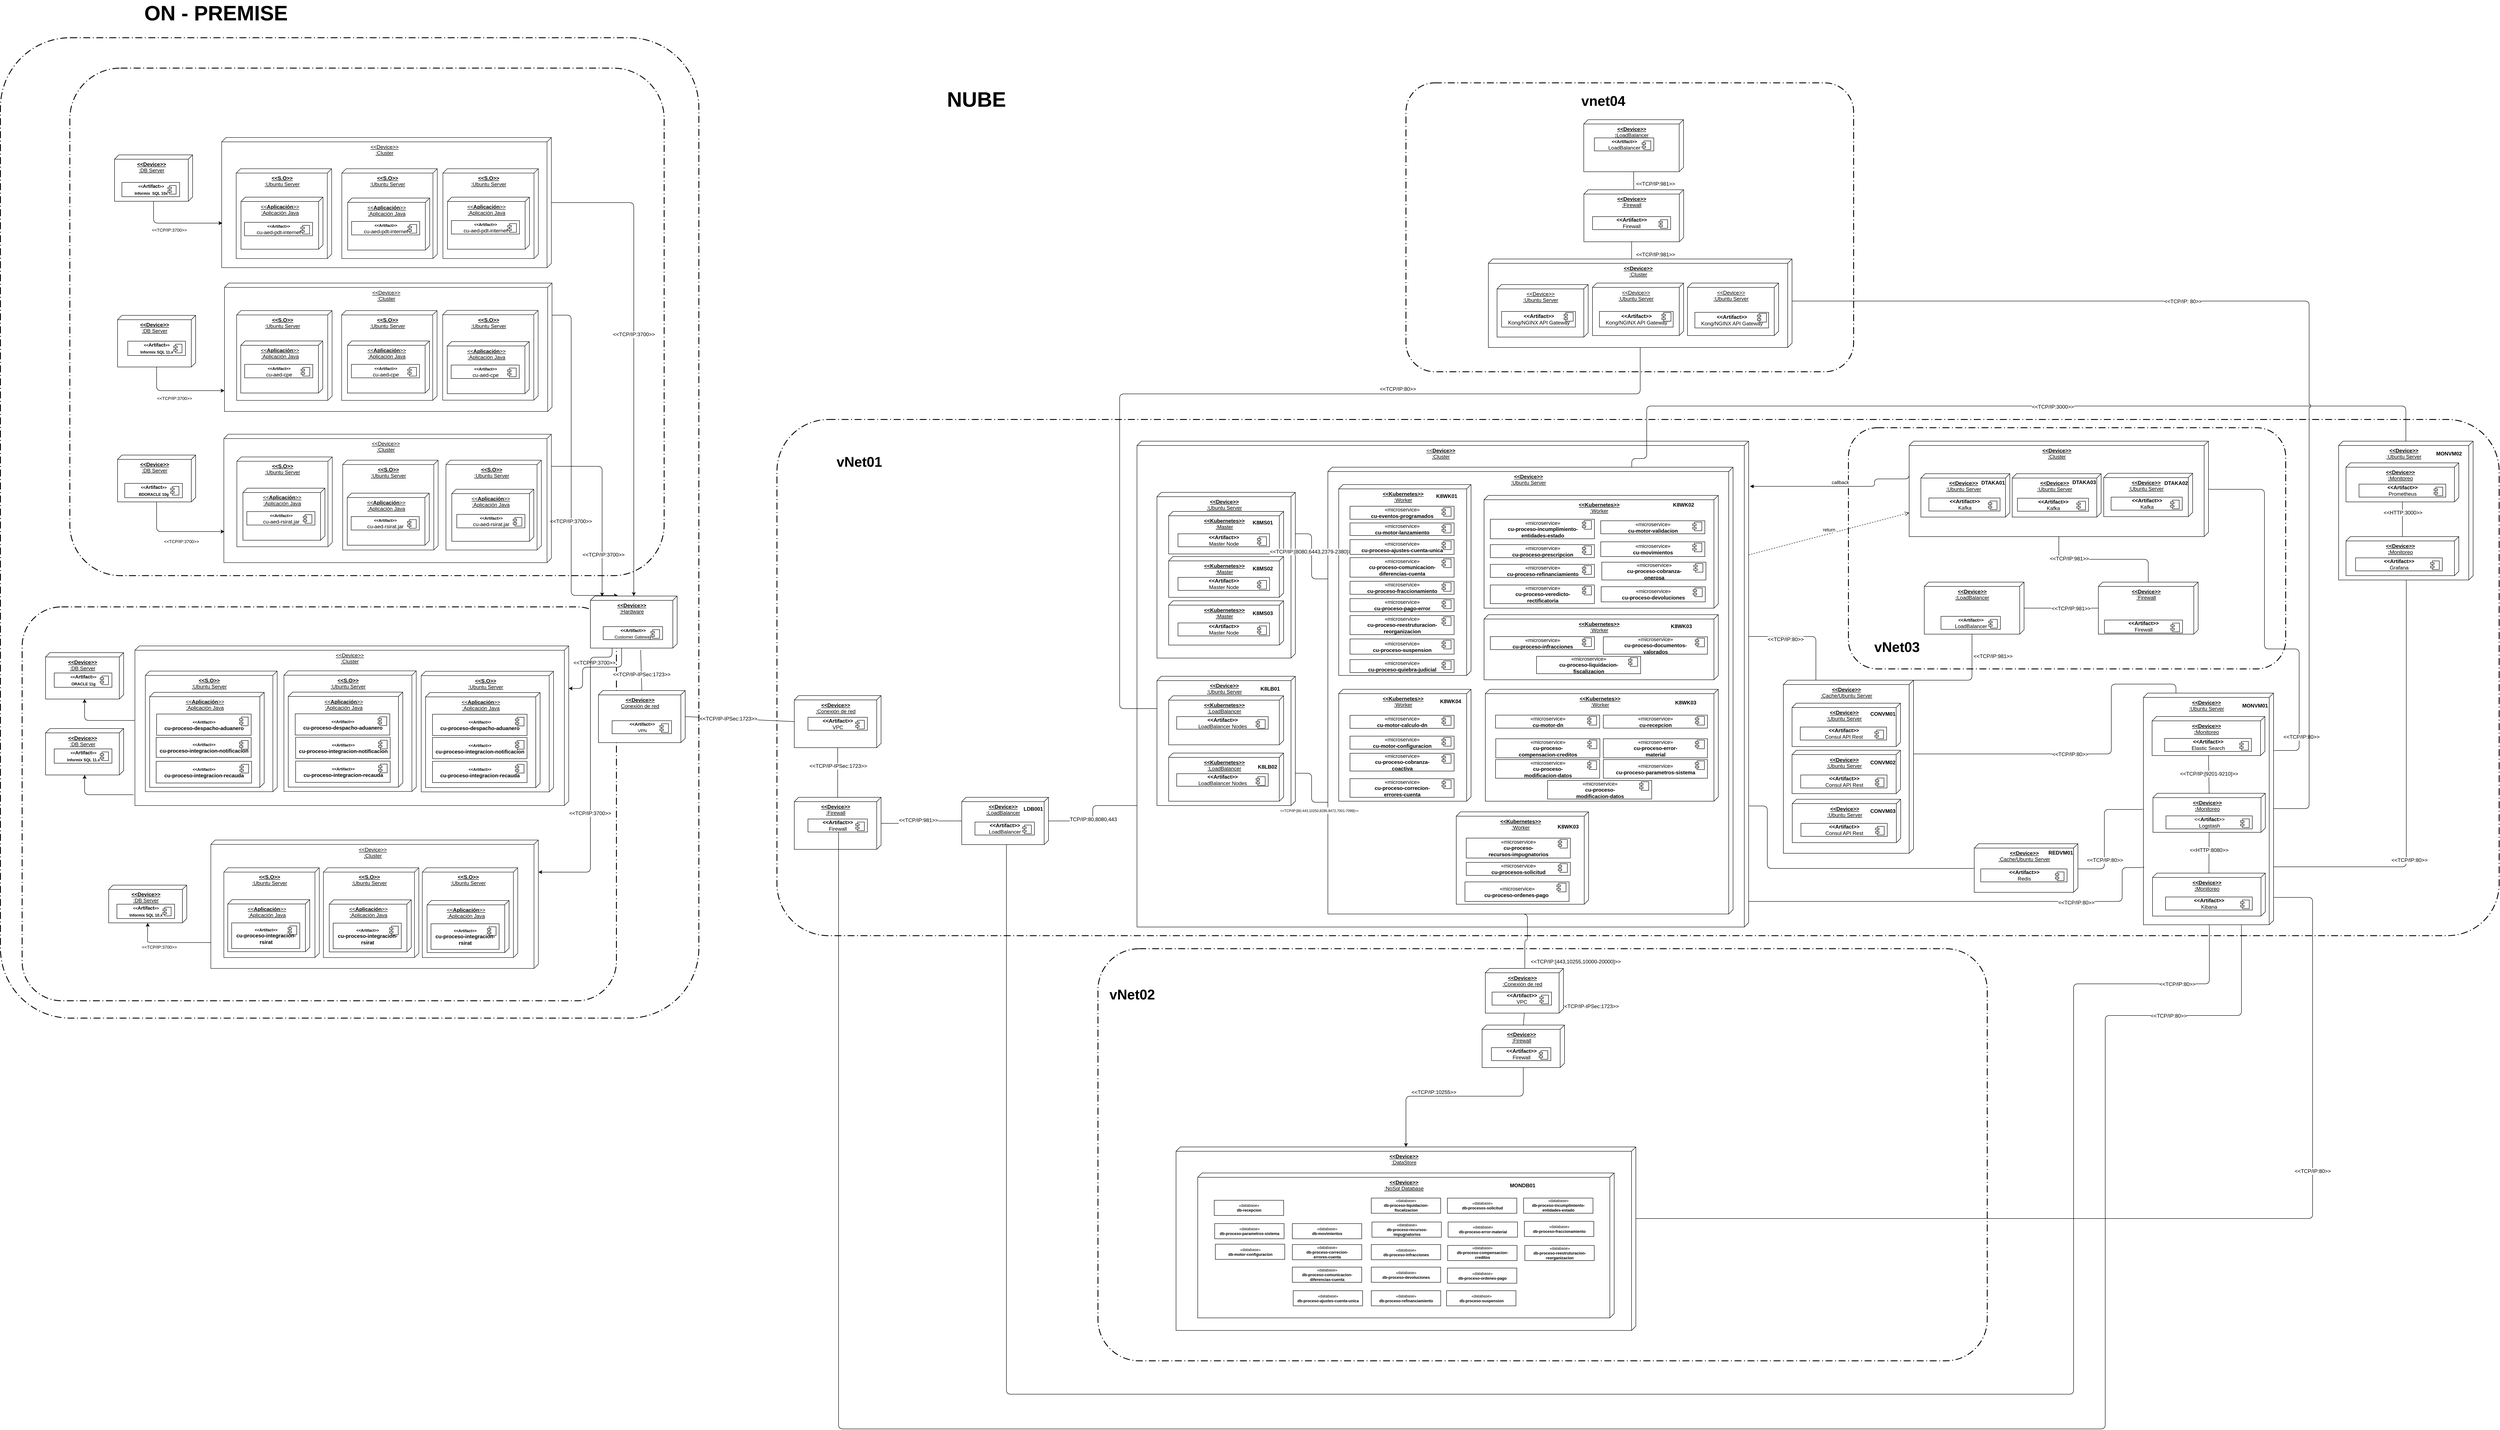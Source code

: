 <mxfile version="10.7.1" type="github"><diagram id="7881a58d-f445-9cbd-abc9-f13a61042135" name="Page-1"><mxGraphModel dx="3555" dy="1704" grid="1" gridSize="10" guides="1" tooltips="1" connect="1" arrows="1" fold="1" page="1" pageScale="1" pageWidth="827" pageHeight="1169" background="#ffffff" math="0" shadow="0"><root><mxCell id="0"/><mxCell id="1" parent="0"/><mxCell id="1162" value="" style="rounded=1;arcSize=10;dashed=1;strokeColor=#000000;fillColor=none;gradientColor=none;dashPattern=8 3 1 3;strokeWidth=2;align=center;" parent="1" vertex="1"><mxGeometry x="-1680" y="-910" width="1610" height="2260" as="geometry"/></mxCell><mxCell id="1602" value="" style="rounded=1;arcSize=10;dashed=1;strokeColor=#000000;fillColor=none;gradientColor=none;dashPattern=8 3 1 3;strokeWidth=2;align=center;" parent="1" vertex="1"><mxGeometry x="-1630" y="402" width="1370" height="908" as="geometry"/></mxCell><mxCell id="1603" value="" style="rounded=1;arcSize=10;dashed=1;strokeColor=#000000;fillColor=none;gradientColor=none;dashPattern=8 3 1 3;strokeWidth=2;align=center;glass=0;" parent="1" vertex="1"><mxGeometry x="-1520" y="-840" width="1370" height="1170" as="geometry"/></mxCell><mxCell id="3588effd44935446-1105" value="" style="rounded=1;arcSize=10;dashed=1;strokeColor=#000000;fillColor=none;gradientColor=none;dashPattern=8 3 1 3;strokeWidth=2;align=center;" parent="1" vertex="1"><mxGeometry x="1560" y="-806" width="1032" height="666" as="geometry"/></mxCell><mxCell id="1045" value="" style="rounded=1;arcSize=10;dashed=1;strokeColor=#000000;fillColor=none;gradientColor=none;dashPattern=8 3 1 3;strokeWidth=2;align=center;" parent="1" vertex="1"><mxGeometry x="110" y="-30" width="3970" height="1190" as="geometry"/></mxCell><mxCell id="1154" style="edgeStyle=orthogonalEdgeStyle;rounded=1;html=1;startArrow=none;startFill=0;endArrow=none;endFill=0;jettySize=auto;orthogonalLoop=1;exitX=0;exitY=0.75;entryX=0.402;entryY=0;entryDx=0;entryDy=0;entryPerimeter=0;" parent="1" source="1130" target="473" edge="1"><mxGeometry relative="1" as="geometry"/></mxCell><mxCell id="1161" value="&amp;lt;&amp;lt;TCP/IP:80&amp;gt;&amp;gt;" style="text;html=1;resizable=0;points=[];align=center;verticalAlign=middle;labelBackgroundColor=#ffffff;" parent="1154" vertex="1" connectable="0"><mxGeometry x="0.334" y="7" relative="1" as="geometry"><mxPoint x="-1" as="offset"/></mxGeometry></mxCell><mxCell id="1158" style="edgeStyle=orthogonalEdgeStyle;rounded=1;html=1;entryX=0;entryY=0.75;startArrow=none;startFill=0;endArrow=none;endFill=0;jettySize=auto;orthogonalLoop=1;" parent="1" source="1130" target="474" edge="1"><mxGeometry relative="1" as="geometry"><Array as="points"><mxPoint x="3186" y="741"/><mxPoint x="3186" y="580"/><mxPoint x="3335" y="580"/></Array></mxGeometry></mxCell><mxCell id="1159" value="&amp;lt;&amp;lt;TCP/IP:80&amp;gt;&amp;gt;" style="text;html=1;resizable=0;points=[];align=center;verticalAlign=middle;labelBackgroundColor=#ffffff;" parent="1158" vertex="1" connectable="0"><mxGeometry x="-0.082" y="-1" relative="1" as="geometry"><mxPoint as="offset"/></mxGeometry></mxCell><mxCell id="1130" value="&lt;b&gt;&amp;lt;&amp;lt;Device&amp;gt;&amp;gt;&lt;/b&gt;&lt;br&gt;:Cache/Ubuntu Server&lt;br&gt;" style="verticalAlign=top;align=center;spacingTop=8;spacingLeft=2;spacingRight=12;shape=cube;size=10;direction=south;fontStyle=4;html=1;" parent="1" vertex="1"><mxGeometry x="2430" y="571" width="300" height="399" as="geometry"/></mxCell><mxCell id="473" value="&amp;lt;&amp;lt;&lt;b style=&quot;text-align: center&quot;&gt;Device&amp;gt;&amp;gt; &lt;br&gt;&lt;/b&gt;:Cluster&lt;br&gt;" style="verticalAlign=top;align=center;spacingTop=8;spacingLeft=2;spacingRight=12;shape=cube;size=10;direction=south;fontStyle=4;html=1;" parent="1" vertex="1"><mxGeometry x="940" y="20" width="1410" height="1120" as="geometry"/></mxCell><mxCell id="1109" value="&amp;lt;&amp;lt;Device&amp;gt;&amp;gt;&lt;br&gt;:Cluster&lt;br&gt;" style="verticalAlign=top;align=center;spacingTop=8;spacingLeft=2;spacingRight=12;shape=cube;size=10;direction=south;fontStyle=4;html=1;rounded=0;strokeColor=#0F0F0F;fillColor=none;" parent="1" vertex="1"><mxGeometry x="-1170" y="-680" width="760" height="300" as="geometry"/></mxCell><mxCell id="1120" style="edgeStyle=orthogonalEdgeStyle;rounded=1;html=1;entryX=0.25;entryY=1;startArrow=none;startFill=0;endArrow=none;endFill=0;jettySize=auto;orthogonalLoop=1;exitX=1;exitY=0.5;" parent="1" source="3588effd44935446-1094" target="573" edge="1"><mxGeometry relative="1" as="geometry"><Array as="points"><mxPoint x="2100" y="-89"/><mxPoint x="900" y="-89"/><mxPoint x="900" y="636"/></Array></mxGeometry></mxCell><mxCell id="1123" value="&amp;lt;&amp;lt;TCP/IP:80&amp;gt;&amp;gt;" style="text;html=1;resizable=0;points=[];align=center;verticalAlign=middle;labelBackgroundColor=#ffffff;" parent="1120" vertex="1" connectable="0"><mxGeometry x="-0.451" y="-6" relative="1" as="geometry"><mxPoint x="-84.5" y="-5.5" as="offset"/></mxGeometry></mxCell><mxCell id="3588effd44935446-1107" value="" style="rounded=1;arcSize=12;dashed=1;strokeColor=#000000;fillColor=none;gradientColor=none;dashPattern=8 3 1 3;strokeWidth=2;align=center;" parent="1" vertex="1"><mxGeometry x="2580" y="-11" width="1008" height="556" as="geometry"/></mxCell><mxCell id="1059" value="" style="rounded=1;arcSize=10;dashed=1;strokeColor=#000000;fillColor=none;gradientColor=none;dashPattern=8 3 1 3;strokeWidth=2;align=center;" parent="1" vertex="1"><mxGeometry x="850" y="1190" width="2050" height="950" as="geometry"/></mxCell><mxCell id="895" value="&lt;b&gt;&amp;lt;&amp;lt;Device&amp;gt;&amp;gt;&lt;br&gt;&lt;/b&gt;:DB Server" style="verticalAlign=top;align=center;spacingTop=8;spacingLeft=2;spacingRight=12;shape=cube;size=10;direction=south;fontStyle=4;html=1;" parent="1" vertex="1"><mxGeometry x="-1417" y="-640" width="180" height="107" as="geometry"/></mxCell><mxCell id="461" value="&lt;b&gt;&amp;lt;&amp;lt;Device&amp;gt;&amp;gt;&lt;/b&gt;&lt;br&gt;:Cluster&lt;br&gt;" style="verticalAlign=top;align=center;spacingTop=8;spacingLeft=2;spacingRight=12;shape=cube;size=10;direction=south;fontStyle=4;html=1;" parent="1" vertex="1"><mxGeometry x="2720" y="20" width="690" height="220" as="geometry"/></mxCell><mxCell id="464" value="&lt;b style=&quot;line-height: 120%&quot;&gt;&lt;font style=&quot;font-size: 9px&quot;&gt;&amp;lt;&amp;lt;&lt;/font&gt;&lt;span style=&quot;font-size: 11px&quot;&gt;Artifact&lt;/span&gt;&lt;font style=&quot;font-size: 9px&quot;&gt;&amp;gt;&amp;gt;&lt;br&gt;Informix &amp;nbsp;SQL 10x&lt;br&gt;&lt;/font&gt;&lt;/b&gt;" style="html=1;" parent="1" vertex="1"><mxGeometry x="-1400" y="-576.5" width="133" height="33" as="geometry"/></mxCell><mxCell id="465" value="" style="shape=component;jettyWidth=8;jettyHeight=4;" parent="464" vertex="1"><mxGeometry x="1" width="19" height="20" relative="1" as="geometry"><mxPoint x="-27" y="7" as="offset"/></mxGeometry></mxCell><mxCell id="470" value="&lt;b&gt;&amp;lt;&amp;lt;Device&amp;gt;&amp;gt;&lt;/b&gt;&lt;br&gt;:Firewall" style="verticalAlign=top;align=center;spacingTop=8;spacingLeft=2;spacingRight=12;shape=cube;size=10;direction=south;fontStyle=4;html=1;" parent="1" vertex="1"><mxGeometry x="150" y="841.0" width="200" height="120" as="geometry"/></mxCell><mxCell id="991" style="edgeStyle=orthogonalEdgeStyle;rounded=1;html=1;endArrow=none;endFill=0;jettySize=auto;orthogonalLoop=1;entryX=1;entryY=0.25;" parent="1" source="471" target="474" edge="1"><mxGeometry relative="1" as="geometry"><Array as="points"><mxPoint x="252" y="2297"/><mxPoint x="3172" y="2297"/><mxPoint x="3172" y="1344"/><mxPoint x="3486" y="1344"/></Array><mxPoint x="3230" y="1330" as="targetPoint"/></mxGeometry></mxCell><mxCell id="1033" value="&amp;lt;&amp;lt;TCP/IP:80&amp;gt;&amp;gt;" style="text;html=1;resizable=0;points=[];align=center;verticalAlign=middle;labelBackgroundColor=#ffffff;" parent="991" vertex="1" connectable="0"><mxGeometry x="0.869" relative="1" as="geometry"><mxPoint y="1" as="offset"/></mxGeometry></mxCell><mxCell id="471" value="&lt;font size=&quot;1&quot;&gt;&lt;span style=&quot;font-size: 12px&quot;&gt;&lt;b&gt;&amp;lt;&amp;lt;Artifact&amp;gt;&amp;gt;&lt;/b&gt;&lt;br&gt;&lt;/span&gt;&lt;/font&gt;Firewall&lt;br&gt;" style="html=1;" parent="1" vertex="1"><mxGeometry x="181.5" y="891.0" width="137" height="30" as="geometry"/></mxCell><mxCell id="472" value="" style="shape=component;jettyWidth=8;jettyHeight=4;" parent="471" vertex="1"><mxGeometry x="1" width="20" height="20" relative="1" as="geometry"><mxPoint x="-27" y="7" as="offset"/></mxGeometry></mxCell><mxCell id="474" value="&lt;b&gt;&amp;lt;&amp;lt;Device&amp;gt;&amp;gt;&lt;/b&gt;&lt;br&gt;:Ubuntu Server&lt;br&gt;" style="verticalAlign=top;align=center;spacingTop=8;spacingLeft=2;spacingRight=12;shape=cube;size=10;direction=south;fontStyle=4;html=1;" parent="1" vertex="1"><mxGeometry x="3260" y="600.786" width="300" height="534" as="geometry"/></mxCell><mxCell id="475" value="&lt;b&gt;&amp;lt;&amp;lt;Device&amp;gt;&amp;gt;&lt;br&gt;:&lt;/b&gt;Monitoreo&lt;br&gt;" style="verticalAlign=top;align=center;spacingTop=8;spacingLeft=2;spacingRight=12;shape=cube;size=10;direction=south;fontStyle=4;html=1;" parent="1" vertex="1"><mxGeometry x="3280" y="654.786" width="260" height="90" as="geometry"/></mxCell><mxCell id="476" value="&lt;b&gt;&amp;lt;&amp;lt;Device&amp;gt;&amp;gt;&lt;br&gt;:&lt;/b&gt;Monitoreo&lt;br&gt;" style="verticalAlign=top;align=center;spacingTop=8;spacingLeft=2;spacingRight=12;shape=cube;size=10;direction=south;fontStyle=4;html=1;" parent="1" vertex="1"><mxGeometry x="3282" y="831.786" width="259" height="90" as="geometry"/></mxCell><mxCell id="477" value="&lt;b&gt;&amp;lt;&amp;lt;Device&amp;gt;&amp;gt;&lt;br&gt;:&lt;/b&gt;Monitoreo&lt;br&gt;" style="verticalAlign=top;align=center;spacingTop=8;spacingLeft=2;spacingRight=12;shape=cube;size=10;direction=south;fontStyle=4;html=1;" parent="1" vertex="1"><mxGeometry x="3281" y="1015.786" width="260" height="99" as="geometry"/></mxCell><mxCell id="478" value="&lt;font size=&quot;1&quot;&gt;&lt;span style=&quot;font-size: 12px&quot;&gt;&lt;b&gt;&amp;lt;&amp;lt;Artifact&amp;gt;&amp;gt;&lt;br&gt;&lt;/b&gt;Elastic Search&lt;/span&gt;&lt;/font&gt;&lt;br&gt;" style="html=1;fontStyle=0" parent="1" vertex="1"><mxGeometry x="3309" y="705.286" width="200" height="30" as="geometry"/></mxCell><mxCell id="479" value="" style="shape=component;jettyWidth=8;jettyHeight=4;" parent="478" vertex="1"><mxGeometry x="1" width="20" height="20" relative="1" as="geometry"><mxPoint x="-27" y="7" as="offset"/></mxGeometry></mxCell><mxCell id="480" value="&lt;font size=&quot;1&quot;&gt;&lt;span style=&quot;font-size: 12px&quot;&gt;&amp;lt;&amp;lt;&lt;b&gt;Artifact&lt;/b&gt;&amp;gt;&amp;gt;&lt;br&gt;Logstash&lt;/span&gt;&lt;/font&gt;&lt;br&gt;" style="html=1;fontStyle=0" parent="1" vertex="1"><mxGeometry x="3312" y="883.786" width="199" height="30" as="geometry"/></mxCell><mxCell id="481" value="" style="shape=component;jettyWidth=8;jettyHeight=4;" parent="480" vertex="1"><mxGeometry x="1" width="20" height="20" relative="1" as="geometry"><mxPoint x="-27" y="7" as="offset"/></mxGeometry></mxCell><mxCell id="482" value="&lt;font size=&quot;1&quot;&gt;&lt;span style=&quot;font-size: 12px&quot;&gt;&lt;b&gt;&amp;lt;&amp;lt;Artifact&amp;gt;&amp;gt;&lt;br&gt;&lt;/b&gt;Kibana&lt;/span&gt;&lt;/font&gt;&lt;br&gt;" style="html=1;fontStyle=0" parent="1" vertex="1"><mxGeometry x="3311" y="1070.786" width="200" height="30" as="geometry"/></mxCell><mxCell id="483" value="" style="shape=component;jettyWidth=8;jettyHeight=4;" parent="482" vertex="1"><mxGeometry x="1" width="20" height="20" relative="1" as="geometry"><mxPoint x="-27" y="7" as="offset"/></mxGeometry></mxCell><mxCell id="496" value="&lt;div style=&quot;text-align: center&quot;&gt;&lt;b&gt;&amp;lt;&amp;lt;Device&amp;gt;&amp;gt;&lt;/b&gt;&lt;br&gt;:Ubuntu Server&lt;br&gt;&lt;/div&gt;" style="verticalAlign=top;align=center;spacingTop=8;spacingLeft=2;spacingRight=12;shape=cube;size=10;direction=south;fontStyle=4;html=1;" parent="1" vertex="1"><mxGeometry x="986" y="138" width="319" height="382" as="geometry"/></mxCell><mxCell id="497" value="&lt;b&gt;&amp;lt;&amp;lt;Kubernetes&amp;gt;&amp;gt;&lt;/b&gt;&lt;br&gt;:Master&lt;br&gt;" style="verticalAlign=top;align=center;spacingTop=8;spacingLeft=2;spacingRight=12;shape=cube;size=10;direction=south;fontStyle=4;html=1;" parent="1" vertex="1"><mxGeometry x="1013" y="182" width="265" height="98" as="geometry"/></mxCell><mxCell id="498" value="&lt;b&gt;&amp;lt;&amp;lt;Artifact&amp;gt;&amp;gt;&lt;/b&gt;&lt;br&gt;Master Node" style="html=1;" parent="1" vertex="1"><mxGeometry x="1034.5" y="233.5" width="211" height="30" as="geometry"/></mxCell><mxCell id="499" value="" style="shape=component;jettyWidth=8;jettyHeight=4;" parent="498" vertex="1"><mxGeometry x="1" width="21" height="20" relative="1" as="geometry"><mxPoint x="-28" y="7" as="offset"/></mxGeometry></mxCell><mxCell id="500" value="&lt;div style=&quot;text-align: center&quot;&gt;&lt;/div&gt;&lt;b&gt;&amp;lt;&amp;lt;Device&amp;gt;&amp;gt;&lt;/b&gt;&lt;br&gt;:Ubuntu Server&lt;br&gt;" style="verticalAlign=top;align=center;spacingTop=8;spacingLeft=2;spacingRight=12;shape=cube;size=10;direction=south;fontStyle=4;html=1;" parent="1" vertex="1"><mxGeometry x="1380" y="80" width="934" height="1030" as="geometry"/></mxCell><mxCell id="505" value="&lt;div style=&quot;text-align: center&quot;&gt;&lt;div&gt;&lt;b&gt;&amp;lt;&amp;lt;Kubernetes&amp;gt;&amp;gt;&lt;/b&gt;&lt;/div&gt;&lt;div&gt;:Worker&lt;/div&gt;&lt;/div&gt;" style="verticalAlign=top;align=center;spacingTop=8;spacingLeft=2;spacingRight=12;shape=cube;size=10;direction=south;fontStyle=4;html=1;" parent="1" vertex="1"><mxGeometry x="1405" y="120" width="305" height="440" as="geometry"/></mxCell><mxCell id="966" style="edgeStyle=orthogonalEdgeStyle;rounded=1;html=1;endArrow=none;endFill=0;jettySize=auto;orthogonalLoop=1;exitX=0;exitY=0.5;entryX=1;entryY=0.75;" parent="1" source="1166" target="500" edge="1"><mxGeometry relative="1" as="geometry"><Array as="points"><mxPoint x="1834" y="1170"/><mxPoint x="1840" y="1170"/><mxPoint x="1840" y="1110"/></Array></mxGeometry></mxCell><mxCell id="1040" value="&amp;lt;&amp;lt;TCP/IP:[443,10255,10000-20000]&amp;gt;&amp;gt;" style="text;html=1;resizable=0;points=[];align=center;verticalAlign=middle;labelBackgroundColor=#ffffff;" parent="966" vertex="1" connectable="0"><mxGeometry x="0.374" y="2" relative="1" as="geometry"><mxPoint x="224.5" y="107.5" as="offset"/></mxGeometry></mxCell><mxCell id="993" style="edgeStyle=orthogonalEdgeStyle;rounded=1;html=1;entryX=0.882;entryY=-0.003;endArrow=none;endFill=0;jettySize=auto;orthogonalLoop=1;entryPerimeter=0;" parent="1" source="509" target="474" edge="1"><mxGeometry relative="1" as="geometry"><Array as="points"><mxPoint x="3650" y="1812"/><mxPoint x="3650" y="1072"/></Array></mxGeometry></mxCell><mxCell id="1031" value="&amp;lt;&amp;lt;TCP/IP:80&amp;gt;&amp;gt;" style="text;html=1;resizable=0;points=[];align=center;verticalAlign=middle;labelBackgroundColor=#ffffff;" parent="993" vertex="1" connectable="0"><mxGeometry x="0.397" relative="1" as="geometry"><mxPoint as="offset"/></mxGeometry></mxCell><mxCell id="509" value="&lt;b&gt;&amp;lt;&amp;lt;Device&lt;span style=&quot;text-align: center&quot;&gt;&amp;gt;&amp;gt; &lt;br&gt;&lt;/span&gt;&lt;/b&gt;:DataStore&lt;br&gt;" style="verticalAlign=top;align=center;spacingTop=8;spacingLeft=2;spacingRight=12;shape=cube;size=10;direction=south;fontStyle=4;html=1;" parent="1" vertex="1"><mxGeometry x="1030" y="1647" width="1060" height="423" as="geometry"/></mxCell><mxCell id="1269" style="edgeStyle=orthogonalEdgeStyle;rounded=1;html=1;entryX=0.25;entryY=0;startArrow=classic;startFill=1;endArrow=none;endFill=0;jettySize=auto;orthogonalLoop=1;exitX=-0.012;exitY=0.685;exitDx=0;exitDy=0;exitPerimeter=0;" parent="1" source="519" target="1197" edge="1"><mxGeometry relative="1" as="geometry"/></mxCell><mxCell id="1273" value="&amp;lt;&amp;lt;TCP/IP:3700&amp;gt;&amp;gt;" style="text;html=1;resizable=0;points=[];align=center;verticalAlign=middle;labelBackgroundColor=#ffffff;" parent="1269" vertex="1" connectable="0"><mxGeometry x="-0.303" y="1" relative="1" as="geometry"><mxPoint as="offset"/></mxGeometry></mxCell><mxCell id="1270" style="edgeStyle=orthogonalEdgeStyle;rounded=1;html=1;entryX=0.25;entryY=0;startArrow=classic;startFill=1;endArrow=none;endFill=0;jettySize=auto;orthogonalLoop=1;exitX=0.008;exitY=0.865;exitDx=0;exitDy=0;exitPerimeter=0;" parent="1" source="519" target="1215" edge="1"><mxGeometry relative="1" as="geometry"/></mxCell><mxCell id="1274" value="&amp;lt;&amp;lt;TCP/IP:3700&amp;gt;&amp;gt;" style="text;html=1;resizable=0;points=[];align=center;verticalAlign=middle;labelBackgroundColor=#ffffff;" parent="1270" vertex="1" connectable="0"><mxGeometry x="-0.536" y="-3" relative="1" as="geometry"><mxPoint as="offset"/></mxGeometry></mxCell><mxCell id="1271" style="edgeStyle=orthogonalEdgeStyle;rounded=1;html=1;startArrow=none;startFill=0;endArrow=classic;endFill=1;jettySize=auto;orthogonalLoop=1;" parent="1" source="519" edge="1"><mxGeometry relative="1" as="geometry"><Array as="points"><mxPoint x="-248" y="541"/><mxPoint x="-338" y="541"/><mxPoint x="-338" y="590"/></Array><mxPoint x="-370" y="590" as="targetPoint"/></mxGeometry></mxCell><mxCell id="1276" value="&amp;lt;&amp;lt;TCP/IP:3700&amp;gt;&amp;gt;" style="text;html=1;resizable=0;points=[];align=center;verticalAlign=middle;labelBackgroundColor=#ffffff;" parent="1271" vertex="1" connectable="0"><mxGeometry x="0.09" y="-2" relative="1" as="geometry"><mxPoint x="10" y="-8" as="offset"/></mxGeometry></mxCell><mxCell id="1272" style="edgeStyle=orthogonalEdgeStyle;rounded=1;html=1;entryX=0.25;entryY=0;startArrow=none;startFill=0;endArrow=classic;endFill=1;jettySize=auto;orthogonalLoop=1;exitX=1;exitY=0.75;" parent="1" source="519" target="1251" edge="1"><mxGeometry relative="1" as="geometry"><Array as="points"><mxPoint x="-320" y="518"/><mxPoint x="-320" y="518"/><mxPoint x="-320" y="1381"/></Array></mxGeometry></mxCell><mxCell id="1277" value="&amp;lt;&amp;lt;TCP/IP:3700&amp;gt;&amp;gt;" style="text;html=1;resizable=0;points=[];align=center;verticalAlign=middle;labelBackgroundColor=#ffffff;" parent="1272" vertex="1" connectable="0"><mxGeometry x="0.255" y="-1" relative="1" as="geometry"><mxPoint as="offset"/></mxGeometry></mxCell><mxCell id="519" value="&lt;b&gt;&amp;lt;&amp;lt;Device&amp;gt;&amp;gt;&lt;br&gt;&lt;/b&gt;:Hardware&lt;br&gt;" style="verticalAlign=top;align=center;spacingTop=8;spacingLeft=2;spacingRight=12;shape=cube;size=10;direction=south;fontStyle=4;html=1;" parent="1" vertex="1"><mxGeometry x="-320" y="377" width="200" height="120" as="geometry"/></mxCell><mxCell id="521" value="&lt;font size=&quot;1&quot;&gt;&lt;b&gt;&amp;lt;&amp;lt;Artifact&amp;gt;&amp;gt;&lt;/b&gt;&lt;br&gt;Customer Gateway&lt;/font&gt;&lt;br&gt;" style="html=1;" parent="1" vertex="1"><mxGeometry x="-290.5" y="447.5" width="137" height="30" as="geometry"/></mxCell><mxCell id="522" value="" style="shape=component;jettyWidth=8;jettyHeight=4;" parent="521" vertex="1"><mxGeometry x="1" width="20" height="20" relative="1" as="geometry"><mxPoint x="-27" y="7" as="offset"/></mxGeometry></mxCell><mxCell id="990" style="edgeStyle=orthogonalEdgeStyle;rounded=1;html=1;entryX=1;entryY=0.5;endArrow=none;endFill=0;jettySize=auto;orthogonalLoop=1;" parent="1" source="527" target="474" edge="1"><mxGeometry relative="1" as="geometry"><Array as="points"><mxPoint x="639" y="2217"/><mxPoint x="3099" y="2217"/><mxPoint x="3099" y="1271"/><mxPoint x="3412" y="1271"/></Array></mxGeometry></mxCell><mxCell id="1032" value="&amp;lt;&amp;lt;TCP/IP:80&amp;gt;&amp;gt;" style="text;html=1;resizable=0;points=[];align=center;verticalAlign=middle;labelBackgroundColor=#ffffff;" parent="990" vertex="1" connectable="0"><mxGeometry x="0.917" relative="1" as="geometry"><mxPoint y="1" as="offset"/></mxGeometry></mxCell><mxCell id="527" value="&lt;b&gt;&amp;lt;&amp;lt;Device&amp;gt;&amp;gt;&lt;br&gt;:&lt;/b&gt;LoadBalancer" style="verticalAlign=top;align=center;spacingTop=8;spacingLeft=2;spacingRight=12;shape=cube;size=10;direction=south;fontStyle=4;html=1;" parent="1" vertex="1"><mxGeometry x="536" y="841" width="200" height="109" as="geometry"/></mxCell><mxCell id="528" value="&lt;font size=&quot;1&quot;&gt;&lt;b style=&quot;font-size: 12px&quot;&gt;&amp;lt;&amp;lt;Artifact&amp;gt;&amp;gt;&lt;br&gt;&lt;/b&gt;&lt;/font&gt;LoadBalancer&lt;br&gt;" style="html=1;" parent="1" vertex="1"><mxGeometry x="566.5" y="898.0" width="137" height="30" as="geometry"/></mxCell><mxCell id="529" value="" style="shape=component;jettyWidth=8;jettyHeight=4;" parent="528" vertex="1"><mxGeometry x="1" width="20" height="20" relative="1" as="geometry"><mxPoint x="-27" y="7" as="offset"/></mxGeometry></mxCell><mxCell id="995" style="edgeStyle=orthogonalEdgeStyle;rounded=1;html=1;entryX=0.25;entryY=0;endArrow=none;endFill=0;jettySize=auto;orthogonalLoop=1;exitX=0.5;exitY=0;" parent="1" source="461" target="474" edge="1"><mxGeometry relative="1" as="geometry"><Array as="points"><mxPoint x="3539" y="131"/><mxPoint x="3539" y="499"/><mxPoint x="3619" y="499"/><mxPoint x="3619" y="733"/></Array></mxGeometry></mxCell><mxCell id="1034" value="&amp;lt;&amp;lt;TCP/IP:80&amp;gt;&amp;gt;" style="text;html=1;resizable=0;points=[];align=center;verticalAlign=middle;labelBackgroundColor=#ffffff;" parent="995" vertex="1" connectable="0"><mxGeometry x="0.79" y="4" relative="1" as="geometry"><mxPoint x="1" as="offset"/></mxGeometry></mxCell><mxCell id="997" style="edgeStyle=orthogonalEdgeStyle;rounded=1;html=1;entryX=0;entryY=0.25;endArrow=none;endFill=0;jettySize=auto;orthogonalLoop=1;" parent="1" source="531" target="500" edge="1"><mxGeometry relative="1" as="geometry"><Array as="points"><mxPoint x="3865" y="-61"/><mxPoint x="2115" y="-61"/><mxPoint x="2115" y="60"/><mxPoint x="2080" y="60"/></Array></mxGeometry></mxCell><mxCell id="1041" value="&amp;lt;&amp;lt;TCP/IP:3000&amp;gt;&amp;gt;" style="text;html=1;resizable=0;points=[];align=center;verticalAlign=middle;labelBackgroundColor=#ffffff;" parent="997" vertex="1" connectable="0"><mxGeometry x="-0.108" y="3" relative="1" as="geometry"><mxPoint y="-1" as="offset"/></mxGeometry></mxCell><mxCell id="531" value="&lt;b&gt;&amp;lt;&amp;lt;Device&amp;gt;&amp;gt;&lt;/b&gt;&lt;br&gt;:Ubuntu Server&lt;br&gt;" style="verticalAlign=top;align=center;spacingTop=8;spacingLeft=2;spacingRight=12;shape=cube;size=10;direction=south;fontStyle=4;html=1;" parent="1" vertex="1"><mxGeometry x="3710" y="20.0" width="310" height="320" as="geometry"/></mxCell><mxCell id="573" value="&lt;div style=&quot;text-align: center&quot;&gt;&lt;b&gt;&amp;lt;&amp;lt;Device&amp;gt;&amp;gt;&lt;/b&gt;&lt;br&gt;:Ubuntu Server&lt;br&gt;&lt;/div&gt;" style="verticalAlign=top;align=center;spacingTop=8;spacingLeft=2;spacingRight=12;shape=cube;size=10;direction=south;fontStyle=4;html=1;" parent="1" vertex="1"><mxGeometry x="986" y="562" width="319" height="298" as="geometry"/></mxCell><mxCell id="574" value="&lt;b&gt;&amp;lt;&amp;lt;Kubernetes&amp;gt;&amp;gt;&lt;/b&gt;&lt;br&gt;:LoadBalancer&lt;br&gt;" style="verticalAlign=top;align=center;spacingTop=8;spacingLeft=2;spacingRight=12;shape=cube;size=10;direction=south;fontStyle=4;html=1;" parent="1" vertex="1"><mxGeometry x="1013" y="607" width="265" height="113" as="geometry"/></mxCell><mxCell id="575" value="&lt;b&gt;&amp;lt;&amp;lt;Artifact&amp;gt;&amp;gt;&lt;/b&gt;&lt;br&gt;LoadBalancer Nodes" style="html=1;" parent="1" vertex="1"><mxGeometry x="1031.5" y="655.0" width="211" height="29" as="geometry"/></mxCell><mxCell id="576" value="" style="shape=component;jettyWidth=8;jettyHeight=4;" parent="575" vertex="1"><mxGeometry x="1" width="21" height="20" relative="1" as="geometry"><mxPoint x="-28" y="7" as="offset"/></mxGeometry></mxCell><mxCell id="607" style="edgeStyle=orthogonalEdgeStyle;shape=link;rounded=0;html=1;exitX=0.5;exitY=1;jettySize=auto;orthogonalLoop=1;fontColor=#000000;" parent="1" edge="1"><mxGeometry relative="1" as="geometry"><mxPoint x="1872.429" y="200.286" as="sourcePoint"/><mxPoint x="1872.429" y="201.0" as="targetPoint"/></mxGeometry></mxCell><mxCell id="619" value="&lt;b&gt;&amp;lt;&amp;lt;Device&amp;gt;&amp;gt;&lt;br&gt;:&lt;/b&gt;Monitoreo&lt;br&gt;" style="verticalAlign=top;align=center;spacingTop=8;spacingLeft=2;spacingRight=12;shape=cube;size=10;direction=south;fontStyle=4;html=1;" parent="1" vertex="1"><mxGeometry x="3727" y="70.0" width="260" height="90" as="geometry"/></mxCell><mxCell id="620" value="&lt;font size=&quot;1&quot;&gt;&lt;span style=&quot;font-size: 12px&quot;&gt;&lt;b&gt;&amp;lt;&amp;lt;Artifact&amp;gt;&amp;gt;&lt;br&gt;&lt;/b&gt;Prometheus&lt;/span&gt;&lt;/font&gt;&lt;br&gt;" style="html=1;fontStyle=0" parent="1" vertex="1"><mxGeometry x="3757" y="119.0" width="200" height="30" as="geometry"/></mxCell><mxCell id="621" value="" style="shape=component;jettyWidth=8;jettyHeight=4;" parent="620" vertex="1"><mxGeometry x="1" width="20" height="20" relative="1" as="geometry"><mxPoint x="-27" y="7" as="offset"/></mxGeometry></mxCell><mxCell id="622" value="&lt;b&gt;&amp;lt;&amp;lt;Device&amp;gt;&amp;gt;&lt;br&gt;:&lt;/b&gt;Monitoreo&lt;br&gt;" style="verticalAlign=top;align=center;spacingTop=8;spacingLeft=2;spacingRight=12;shape=cube;size=10;direction=south;fontStyle=4;html=1;" parent="1" vertex="1"><mxGeometry x="3727" y="240.0" width="260" height="90" as="geometry"/></mxCell><mxCell id="623" value="&lt;font size=&quot;1&quot;&gt;&lt;span style=&quot;font-size: 12px&quot;&gt;&lt;b&gt;&amp;lt;&amp;lt;Artifact&amp;gt;&amp;gt;&lt;br&gt;&lt;/b&gt;Grafana&lt;/span&gt;&lt;/font&gt;&lt;br&gt;" style="html=1;fontStyle=0" parent="1" vertex="1"><mxGeometry x="3749" y="289.0" width="200" height="30" as="geometry"/></mxCell><mxCell id="624" value="" style="shape=component;jettyWidth=8;jettyHeight=4;" parent="623" vertex="1"><mxGeometry x="1" width="20" height="20" relative="1" as="geometry"><mxPoint x="-27" y="7" as="offset"/></mxGeometry></mxCell><mxCell id="625" value="" style="endArrow=none;html=1;fontColor=#000000;entryX=1;entryY=0.5;" parent="1" source="622" target="619" edge="1"><mxGeometry width="50" height="50" relative="1" as="geometry"><mxPoint x="3639" y="380.0" as="sourcePoint"/><mxPoint x="3689" y="330.0" as="targetPoint"/></mxGeometry></mxCell><mxCell id="626" value="&amp;lt;&amp;lt;HTTP:3000&amp;gt;&amp;gt;" style="text;html=1;resizable=0;points=[];align=center;verticalAlign=middle;labelBackgroundColor=#ffffff;fontColor=#000000;" parent="625" vertex="1" connectable="0"><mxGeometry x="0.38" y="-1" relative="1" as="geometry"><mxPoint as="offset"/></mxGeometry></mxCell><mxCell id="639" value="&lt;b&gt;&amp;lt;&amp;lt;Device&amp;gt;&amp;gt;&lt;/b&gt;&lt;br&gt;:NoSql Database" style="verticalAlign=top;align=center;spacingTop=8;spacingLeft=2;spacingRight=12;shape=cube;size=10;direction=south;fontStyle=4;html=1;" parent="1" vertex="1"><mxGeometry x="1080" y="1707" width="960" height="334" as="geometry"/></mxCell><mxCell id="844" value="&lt;b&gt;&amp;lt;&amp;lt;Kubernetes&amp;gt;&amp;gt;&lt;/b&gt;&lt;br&gt;:Master&lt;br&gt;" style="verticalAlign=top;align=center;spacingTop=8;spacingLeft=2;spacingRight=12;shape=cube;size=10;direction=south;fontStyle=4;html=1;" parent="1" vertex="1"><mxGeometry x="1013" y="286" width="265" height="94" as="geometry"/></mxCell><mxCell id="845" value="&lt;b&gt;&amp;lt;&amp;lt;Artifact&amp;gt;&amp;gt;&lt;/b&gt;&lt;br&gt;Master Node" style="html=1;" parent="1" vertex="1"><mxGeometry x="1034.5" y="334.0" width="211" height="30" as="geometry"/></mxCell><mxCell id="846" value="" style="shape=component;jettyWidth=8;jettyHeight=4;" parent="845" vertex="1"><mxGeometry x="1" width="21" height="20" relative="1" as="geometry"><mxPoint x="-28" y="7" as="offset"/></mxGeometry></mxCell><mxCell id="847" value="&lt;b&gt;&amp;lt;&amp;lt;Kubernetes&amp;gt;&amp;gt;&lt;/b&gt;&lt;br&gt;:Master&lt;br&gt;" style="verticalAlign=top;align=center;spacingTop=8;spacingLeft=2;spacingRight=12;shape=cube;size=10;direction=south;fontStyle=4;html=1;" parent="1" vertex="1"><mxGeometry x="1013" y="388" width="265" height="102" as="geometry"/></mxCell><mxCell id="848" value="&lt;b&gt;&amp;lt;&amp;lt;Artifact&amp;gt;&amp;gt;&lt;/b&gt;&lt;br&gt;Master Node" style="html=1;" parent="1" vertex="1"><mxGeometry x="1034.5" y="439.0" width="211" height="30" as="geometry"/></mxCell><mxCell id="849" value="" style="shape=component;jettyWidth=8;jettyHeight=4;" parent="848" vertex="1"><mxGeometry x="1" width="21" height="20" relative="1" as="geometry"><mxPoint x="-28" y="7" as="offset"/></mxGeometry></mxCell><mxCell id="854" value="&lt;b&gt;&amp;lt;&amp;lt;Kubernetes&amp;gt;&amp;gt;&lt;/b&gt;&lt;br&gt;:LoadBalancer&lt;br&gt;" style="verticalAlign=top;align=center;spacingTop=8;spacingLeft=2;spacingRight=12;shape=cube;size=10;direction=south;fontStyle=4;html=1;" parent="1" vertex="1"><mxGeometry x="1013" y="739" width="265" height="111" as="geometry"/></mxCell><mxCell id="855" value="&lt;b&gt;&amp;lt;&amp;lt;Artifact&amp;gt;&amp;gt;&lt;/b&gt;&lt;br&gt;LoadBalancer Nodes" style="html=1;" parent="1" vertex="1"><mxGeometry x="1031.5" y="786.5" width="211" height="29" as="geometry"/></mxCell><mxCell id="856" value="" style="shape=component;jettyWidth=8;jettyHeight=4;" parent="855" vertex="1"><mxGeometry x="1" width="21" height="20" relative="1" as="geometry"><mxPoint x="-28" y="7" as="offset"/></mxGeometry></mxCell><mxCell id="859" value="&lt;div style=&quot;text-align: center&quot;&gt;&lt;div&gt;&lt;b&gt;&amp;lt;&amp;lt;Kubernetes&amp;gt;&amp;gt;&lt;/b&gt;&lt;/div&gt;&lt;div&gt;:Worker&lt;/div&gt;&lt;/div&gt;" style="verticalAlign=top;align=center;spacingTop=8;spacingLeft=2;spacingRight=12;shape=cube;size=10;direction=south;fontStyle=4;html=1;" parent="1" vertex="1"><mxGeometry x="1740" y="145" width="540" height="260" as="geometry"/></mxCell><mxCell id="863" value="&lt;div style=&quot;text-align: center&quot;&gt;&lt;div&gt;&lt;b&gt;&amp;lt;&amp;lt;Kubernetes&amp;gt;&amp;gt;&lt;/b&gt;&lt;/div&gt;&lt;div&gt;:Worker&lt;/div&gt;&lt;/div&gt;" style="verticalAlign=top;align=center;spacingTop=8;spacingLeft=2;spacingRight=12;shape=cube;size=10;direction=south;fontStyle=4;html=1;" parent="1" vertex="1"><mxGeometry x="1405" y="592" width="305" height="258" as="geometry"/></mxCell><mxCell id="867" value="&lt;div style=&quot;text-align: center&quot;&gt;&lt;div&gt;&lt;b&gt;&amp;lt;&amp;lt;Kubernetes&amp;gt;&amp;gt;&lt;/b&gt;&lt;/div&gt;&lt;div&gt;:Worker&lt;/div&gt;&lt;/div&gt;" style="verticalAlign=top;align=center;spacingTop=8;spacingLeft=2;spacingRight=12;shape=cube;size=10;direction=south;fontStyle=4;html=1;" parent="1" vertex="1"><mxGeometry x="1676" y="874.5" width="305" height="213" as="geometry"/></mxCell><mxCell id="879" value="" style="endArrow=none;html=1;fontColor=#000000;entryX=0.5;entryY=1;exitX=0.5;exitY=0;edgeStyle=orthogonalEdgeStyle;" parent="1" source="470" target="527" edge="1"><mxGeometry width="50" height="50" relative="1" as="geometry"><mxPoint x="392.119" y="954.5" as="sourcePoint"/><mxPoint x="498.786" y="867.833" as="targetPoint"/></mxGeometry></mxCell><mxCell id="880" value="&amp;lt;&amp;lt;TCP/IP:981&amp;gt;&amp;gt;" style="text;html=1;resizable=0;points=[];align=center;verticalAlign=middle;labelBackgroundColor=#ffffff;fontColor=#000000;" parent="879" vertex="1" connectable="0"><mxGeometry x="0.286" relative="1" as="geometry"><mxPoint x="-31.5" y="-2" as="offset"/></mxGeometry></mxCell><mxCell id="881" value="&lt;b&gt;&amp;lt;&amp;lt;Device&amp;gt;&amp;gt;&lt;/b&gt;&lt;br&gt;:Conexión de red" style="verticalAlign=top;align=center;spacingTop=8;spacingLeft=2;spacingRight=12;shape=cube;size=10;direction=south;fontStyle=4;html=1;" parent="1" vertex="1"><mxGeometry x="150" y="606.5" width="200" height="120" as="geometry"/></mxCell><mxCell id="882" value="&lt;font size=&quot;1&quot;&gt;&lt;span style=&quot;font-size: 12px&quot;&gt;&lt;b&gt;&amp;lt;&amp;lt;Artifact&amp;gt;&amp;gt;&lt;/b&gt;&lt;br&gt;VPC&lt;/span&gt;&lt;/font&gt;&lt;br&gt;" style="html=1;" parent="1" vertex="1"><mxGeometry x="181.5" y="656.5" width="137" height="30" as="geometry"/></mxCell><mxCell id="883" value="" style="shape=component;jettyWidth=8;jettyHeight=4;" parent="882" vertex="1"><mxGeometry x="1" width="20" height="20" relative="1" as="geometry"><mxPoint x="-27" y="7" as="offset"/></mxGeometry></mxCell><mxCell id="886" value="" style="endArrow=none;html=1;entryX=1;entryY=0.5;exitX=0;exitY=0.5;" parent="1" source="470" target="881" edge="1"><mxGeometry width="50" height="50" relative="1" as="geometry"><mxPoint x="220" y="820" as="sourcePoint"/><mxPoint x="270" y="770" as="targetPoint"/></mxGeometry></mxCell><mxCell id="887" value="&lt;span&gt;&amp;lt;&amp;lt;TCP/IP-IPSec:1723&amp;gt;&amp;gt;&lt;/span&gt;" style="text;html=1;resizable=0;points=[];align=center;verticalAlign=middle;labelBackgroundColor=#ffffff;" parent="886" vertex="1" connectable="0"><mxGeometry x="0.256" y="-1" relative="1" as="geometry"><mxPoint as="offset"/></mxGeometry></mxCell><mxCell id="888" value="&lt;b&gt;&amp;lt;&amp;lt;Device&amp;gt;&amp;gt;&lt;br&gt;&lt;/b&gt;Conexión de red&lt;br&gt;" style="verticalAlign=top;align=center;spacingTop=8;spacingLeft=2;spacingRight=12;shape=cube;size=10;direction=south;fontStyle=4;html=1;" parent="1" vertex="1"><mxGeometry x="-301.5" y="594.853" width="200" height="120" as="geometry"/></mxCell><mxCell id="890" value="&lt;font size=&quot;1&quot;&gt;&lt;b&gt;&amp;lt;&amp;lt;Artifact&amp;gt;&amp;gt;&lt;/b&gt;&lt;br&gt;VPN&lt;/font&gt;&lt;br&gt;" style="html=1;" parent="1" vertex="1"><mxGeometry x="-270.0" y="664.353" width="137" height="30" as="geometry"/></mxCell><mxCell id="891" value="" style="shape=component;jettyWidth=8;jettyHeight=4;" parent="890" vertex="1"><mxGeometry x="1" width="20" height="20" relative="1" as="geometry"><mxPoint x="-27" y="7" as="offset"/></mxGeometry></mxCell><mxCell id="892" value="" style="endArrow=none;html=1;exitX=0.5;exitY=0;entryX=0.5;entryY=1;" parent="1" source="888" target="881" edge="1"><mxGeometry width="50" height="50" relative="1" as="geometry"><mxPoint x="-40" y="720" as="sourcePoint"/><mxPoint x="10" y="670" as="targetPoint"/></mxGeometry></mxCell><mxCell id="894" value="&amp;lt;&amp;lt;TCP/IP-IPSec:1723&amp;gt;&amp;gt;" style="text;html=1;resizable=0;points=[];align=center;verticalAlign=middle;labelBackgroundColor=#ffffff;" parent="892" vertex="1" connectable="0"><mxGeometry x="-0.213" relative="1" as="geometry"><mxPoint as="offset"/></mxGeometry></mxCell><mxCell id="900" value="" style="endArrow=none;html=1;exitX=0;exitY=0.5;entryX=1.036;entryY=0.421;entryDx=0;entryDy=0;entryPerimeter=0;" parent="1" source="888" target="519" edge="1"><mxGeometry width="50" height="50" relative="1" as="geometry"><mxPoint x="-759.5" y="569.5" as="sourcePoint"/><mxPoint x="-395.5" y="569.5" as="targetPoint"/></mxGeometry></mxCell><mxCell id="901" value="&amp;lt;&amp;lt;TCP/IP-IPSec:1723&amp;gt;&amp;gt;" style="text;html=1;resizable=0;points=[];align=center;verticalAlign=middle;labelBackgroundColor=#ffffff;" parent="900" vertex="1" connectable="0"><mxGeometry x="-0.213" relative="1" as="geometry"><mxPoint as="offset"/></mxGeometry></mxCell><mxCell id="902" value="" style="endArrow=none;html=1;fontColor=#000000;entryX=0.5;entryY=0;exitX=0;exitY=0.5;edgeStyle=orthogonalEdgeStyle;startArrow=classic;startFill=1;" parent="1" source="519" target="1109" edge="1"><mxGeometry width="50" height="50" relative="1" as="geometry"><mxPoint x="-96" y="380" as="sourcePoint"/><mxPoint x="-93" y="272.4" as="targetPoint"/></mxGeometry></mxCell><mxCell id="903" value="&amp;lt;&amp;lt;TCP/IP:3700&amp;gt;&amp;gt;" style="text;html=1;resizable=0;points=[];align=center;verticalAlign=middle;labelBackgroundColor=#ffffff;fontColor=#000000;" parent="902" vertex="1" connectable="0"><mxGeometry x="0.1" relative="1" as="geometry"><mxPoint as="offset"/></mxGeometry></mxCell><mxCell id="910" value="" style="endArrow=none;html=1;exitX=0.5;exitY=0;entryX=0.75;entryY=1;edgeStyle=orthogonalEdgeStyle;" parent="1" source="527" target="473" edge="1"><mxGeometry width="50" height="50" relative="1" as="geometry"><mxPoint x="820" y="930" as="sourcePoint"/><mxPoint x="870" y="880" as="targetPoint"/></mxGeometry></mxCell><mxCell id="912" value="&lt;span&gt;TCP/IP:80,8080,443&lt;/span&gt;" style="text;html=1;resizable=0;points=[];align=center;verticalAlign=middle;labelBackgroundColor=#ffffff;" parent="910" vertex="1" connectable="0"><mxGeometry x="-0.119" y="-1" relative="1" as="geometry"><mxPoint as="offset"/></mxGeometry></mxCell><mxCell id="915" value="" style="endArrow=none;html=1;exitX=0.25;exitY=0;entryX=0.25;entryY=1;edgeStyle=orthogonalEdgeStyle;" parent="1" source="496" target="500" edge="1"><mxGeometry width="50" height="50" relative="1" as="geometry"><mxPoint x="1420" y="240" as="sourcePoint"/><mxPoint x="1470" y="190" as="targetPoint"/></mxGeometry></mxCell><mxCell id="916" value="&amp;lt;&amp;lt;TCP/IP:[8080,6443,2379-2380]&amp;gt;&amp;gt;" style="text;html=1;resizable=0;points=[];align=center;verticalAlign=middle;labelBackgroundColor=#ffffff;" parent="915" vertex="1" connectable="0"><mxGeometry x="-0.124" relative="1" as="geometry"><mxPoint as="offset"/></mxGeometry></mxCell><mxCell id="919" value="" style="endArrow=none;html=1;exitX=0.75;exitY=0;entryX=0.75;entryY=1;edgeStyle=orthogonalEdgeStyle;" parent="1" source="573" target="500" edge="1"><mxGeometry width="50" height="50" relative="1" as="geometry"><mxPoint x="1390" y="800" as="sourcePoint"/><mxPoint x="1440" y="750" as="targetPoint"/></mxGeometry></mxCell><mxCell id="920" value="&lt;span style=&quot;font-size: 8px&quot;&gt;&amp;lt;&amp;lt;TCP/IP:[80,443,10250,8285,8472,7001-7099]&amp;gt;&amp;gt;&lt;/span&gt;" style="text;html=1;resizable=0;points=[];align=center;verticalAlign=middle;labelBackgroundColor=#ffffff;" parent="919" vertex="1" connectable="0"><mxGeometry x="0.074" y="2" relative="1" as="geometry"><mxPoint x="15" y="46.5" as="offset"/></mxGeometry></mxCell><mxCell id="927" value="callback" style="html=1;verticalAlign=bottom;endArrow=block;exitX=0.25;exitY=1;entryX=0.093;entryY=-0.002;entryPerimeter=0;edgeStyle=orthogonalEdgeStyle;" parent="1" source="461" target="473" edge="1"><mxGeometry relative="1" as="geometry"><mxPoint x="2609" y="500" as="sourcePoint"/><mxPoint x="2550" y="139.667" as="targetPoint"/><Array as="points"><mxPoint x="2640" y="107"/><mxPoint x="2640" y="124"/></Array></mxGeometry></mxCell><mxCell id="928" value="return" style="html=1;verticalAlign=bottom;endArrow=open;dashed=1;endSize=8;exitX=0.234;exitY=0;entryX=0.75;entryY=1;exitDx=0;exitDy=0;exitPerimeter=0;" parent="1" source="473" target="461" edge="1"><mxGeometry relative="1" as="geometry"><mxPoint x="2780" y="255" as="targetPoint"/><mxPoint x="2549.667" y="506.333" as="sourcePoint"/></mxGeometry></mxCell><mxCell id="929" value="" style="endArrow=none;html=1;fontColor=#000000;entryX=1;entryY=0.5;exitX=0;exitY=0.5;" parent="1" source="476" target="475" edge="1"><mxGeometry width="50" height="50" relative="1" as="geometry"><mxPoint x="3094" y="826" as="sourcePoint"/><mxPoint x="3091.834" y="756.5" as="targetPoint"/></mxGeometry></mxCell><mxCell id="930" value="&amp;lt;&amp;lt;TCP/IP:[9201-9210]&amp;gt;&amp;gt;" style="text;html=1;resizable=0;points=[];align=center;verticalAlign=middle;labelBackgroundColor=#ffffff;fontColor=#000000;" parent="929" vertex="1" connectable="0"><mxGeometry x="-0.382" relative="1" as="geometry"><mxPoint y="-18.5" as="offset"/></mxGeometry></mxCell><mxCell id="931" value="" style="endArrow=none;html=1;fontColor=#000000;entryX=1;entryY=0.5;exitX=0;exitY=0.5;" parent="1" source="477" target="476" edge="1"><mxGeometry width="50" height="50" relative="1" as="geometry"><mxPoint x="3092.557" y="1016.0" as="sourcePoint"/><mxPoint x="3093" y="946" as="targetPoint"/></mxGeometry></mxCell><mxCell id="932" value="&amp;lt;&amp;lt;HTTP:8080&amp;gt;&amp;gt;" style="text;html=1;resizable=0;points=[];align=center;verticalAlign=middle;labelBackgroundColor=#ffffff;fontColor=#000000;" parent="931" vertex="1" connectable="0"><mxGeometry x="-0.325" y="2" relative="1" as="geometry"><mxPoint x="2" y="-21.5" as="offset"/></mxGeometry></mxCell><mxCell id="1147" style="edgeStyle=orthogonalEdgeStyle;rounded=1;html=1;entryX=0.5;entryY=1;startArrow=none;startFill=0;endArrow=none;endFill=0;jettySize=auto;orthogonalLoop=1;" parent="1" source="957" target="474" edge="1"><mxGeometry relative="1" as="geometry"><Array as="points"><mxPoint x="3170" y="1006"/><mxPoint x="3170" y="869"/></Array></mxGeometry></mxCell><mxCell id="1155" value="&amp;lt;&amp;lt;TCP/IP:80&amp;gt;&amp;gt;" style="text;html=1;resizable=0;points=[];align=center;verticalAlign=middle;labelBackgroundColor=#ffffff;" parent="1147" vertex="1" connectable="0"><mxGeometry x="-0.438" y="-1" relative="1" as="geometry"><mxPoint as="offset"/></mxGeometry></mxCell><mxCell id="961" value="" style="endArrow=none;html=1;entryX=0.5;entryY=1;exitX=0.75;exitY=0;edgeStyle=orthogonalEdgeStyle;" parent="1" source="473" target="957" edge="1"><mxGeometry width="50" height="50" relative="1" as="geometry"><mxPoint x="2620" y="950" as="sourcePoint"/><mxPoint x="2670" y="900" as="targetPoint"/><Array as="points"><mxPoint x="2393" y="861"/><mxPoint x="2393" y="1005"/></Array></mxGeometry></mxCell><mxCell id="1054" value="" style="endArrow=none;html=1;entryX=1;entryY=0.5;exitX=0.75;exitY=0;edgeStyle=orthogonalEdgeStyle;" parent="1" source="474" target="531" edge="1"><mxGeometry width="50" height="50" relative="1" as="geometry"><mxPoint x="3840" y="520" as="sourcePoint"/><mxPoint x="3890" y="470" as="targetPoint"/><Array as="points"><mxPoint x="3866" y="1002"/></Array></mxGeometry></mxCell><mxCell id="1055" value="&amp;lt;&amp;lt;TCP/IP:80&amp;gt;&amp;gt;" style="text;html=1;resizable=0;points=[];align=center;verticalAlign=middle;labelBackgroundColor=#ffffff;" parent="1054" vertex="1" connectable="0"><mxGeometry x="-0.336" y="-6" relative="1" as="geometry"><mxPoint x="1" as="offset"/></mxGeometry></mxCell><mxCell id="1056" value="" style="endArrow=none;html=1;entryX=0.75;entryY=1;edgeStyle=orthogonalEdgeStyle;" parent="1" source="473" target="474" edge="1"><mxGeometry width="50" height="50" relative="1" as="geometry"><mxPoint x="2390" y="1080" as="sourcePoint"/><mxPoint x="2440" y="1030" as="targetPoint"/><Array as="points"><mxPoint x="3211" y="1081"/><mxPoint x="3211" y="1003"/><mxPoint x="3261" y="1003"/></Array></mxGeometry></mxCell><mxCell id="1057" value="&amp;lt;&amp;lt;TCP/IP:80&amp;gt;&amp;gt;" style="text;html=1;resizable=0;points=[];align=center;verticalAlign=middle;labelBackgroundColor=#ffffff;" parent="1056" vertex="1" connectable="0"><mxGeometry x="0.525" y="-3" relative="1" as="geometry"><mxPoint x="-1" as="offset"/></mxGeometry></mxCell><mxCell id="1060" value="&lt;font style=&quot;font-size: 48px&quot;&gt;&lt;b&gt;ON - PREMISE&lt;/b&gt;&lt;/font&gt;" style="text;html=1;strokeColor=none;fillColor=none;align=center;verticalAlign=middle;whiteSpace=wrap;rounded=0;dashed=1;" parent="1" vertex="1"><mxGeometry x="-1373" y="-990" width="380" height="45" as="geometry"/></mxCell><mxCell id="1061" value="&lt;font style=&quot;font-size: 48px&quot;&gt;&lt;b&gt;NUBE&lt;/b&gt;&lt;/font&gt;" style="text;html=1;strokeColor=none;fillColor=none;align=center;verticalAlign=middle;whiteSpace=wrap;rounded=0;dashed=1;" parent="1" vertex="1"><mxGeometry x="380" y="-791" width="380" height="45" as="geometry"/></mxCell><mxCell id="1063" value="&lt;font size=&quot;1&quot;&gt;&lt;b style=&quot;font-size: 32px&quot;&gt;vNet01&lt;/b&gt;&lt;/font&gt;" style="text;html=1;strokeColor=none;fillColor=none;align=center;verticalAlign=middle;whiteSpace=wrap;rounded=0;dashed=1;" parent="1" vertex="1"><mxGeometry x="110" y="45.5" width="380" height="45" as="geometry"/></mxCell><mxCell id="1064" value="&lt;font size=&quot;1&quot;&gt;&lt;b style=&quot;font-size: 32px&quot;&gt;vNet02&lt;/b&gt;&lt;/font&gt;" style="text;html=1;strokeColor=none;fillColor=none;align=center;verticalAlign=middle;whiteSpace=wrap;rounded=0;dashed=1;" parent="1" vertex="1"><mxGeometry x="739" y="1270" width="380" height="52" as="geometry"/></mxCell><mxCell id="1066" value="&lt;b&gt;LDB001&lt;/b&gt;" style="text;html=1;strokeColor=none;fillColor=none;align=center;verticalAlign=middle;whiteSpace=wrap;rounded=0;dashed=1;" parent="1" vertex="1"><mxGeometry x="670" y="858" width="62" height="20" as="geometry"/></mxCell><mxCell id="1067" value="&lt;b&gt;K8LB02&lt;/b&gt;" style="text;html=1;strokeColor=none;fillColor=none;align=center;verticalAlign=middle;whiteSpace=wrap;rounded=0;dashed=1;" parent="1" vertex="1"><mxGeometry x="1211" y="760.5" width="60" height="20" as="geometry"/></mxCell><mxCell id="1068" value="&lt;b&gt;K8MS01&lt;/b&gt;" style="text;html=1;strokeColor=none;fillColor=none;align=center;verticalAlign=middle;whiteSpace=wrap;rounded=0;dashed=1;" parent="1" vertex="1"><mxGeometry x="1200" y="198" width="60" height="20" as="geometry"/></mxCell><mxCell id="1069" value="&lt;b&gt;K8LB01&lt;/b&gt;" style="text;html=1;strokeColor=none;fillColor=none;align=center;verticalAlign=middle;whiteSpace=wrap;rounded=0;dashed=1;" parent="1" vertex="1"><mxGeometry x="1216.5" y="581" width="60" height="20" as="geometry"/></mxCell><mxCell id="1070" value="&lt;b&gt;K8MS02&lt;/b&gt;" style="text;html=1;strokeColor=none;fillColor=none;align=center;verticalAlign=middle;whiteSpace=wrap;rounded=0;dashed=1;" parent="1" vertex="1"><mxGeometry x="1200" y="304" width="60" height="20" as="geometry"/></mxCell><mxCell id="1071" value="&lt;b&gt;K8MS03&lt;/b&gt;" style="text;html=1;strokeColor=none;fillColor=none;align=center;verticalAlign=middle;whiteSpace=wrap;rounded=0;dashed=1;" parent="1" vertex="1"><mxGeometry x="1200" y="407" width="60" height="20" as="geometry"/></mxCell><mxCell id="1073" value="&lt;b&gt;K8WK01&lt;/b&gt;" style="text;html=1;strokeColor=none;fillColor=none;align=center;verticalAlign=middle;whiteSpace=wrap;rounded=0;dashed=1;" parent="1" vertex="1"><mxGeometry x="1624" y="137" width="60" height="20" as="geometry"/></mxCell><mxCell id="1074" value="&lt;b&gt;K8WK03&lt;/b&gt;" style="text;html=1;strokeColor=none;fillColor=none;align=center;verticalAlign=middle;whiteSpace=wrap;rounded=0;dashed=1;" parent="1" vertex="1"><mxGeometry x="1903.5" y="898.5" width="60" height="20" as="geometry"/></mxCell><mxCell id="1075" value="&lt;b&gt;K8WK02&lt;/b&gt;" style="text;html=1;strokeColor=none;fillColor=none;align=center;verticalAlign=middle;whiteSpace=wrap;rounded=0;dashed=1;" parent="1" vertex="1"><mxGeometry x="2170" y="157" width="60" height="20" as="geometry"/></mxCell><mxCell id="1076" value="&lt;b&gt;K8WK04&lt;/b&gt;" style="text;html=1;strokeColor=none;fillColor=none;align=center;verticalAlign=middle;whiteSpace=wrap;rounded=0;dashed=1;" parent="1" vertex="1"><mxGeometry x="1632.5" y="609.5" width="60" height="20" as="geometry"/></mxCell><mxCell id="1077" value="&lt;b&gt;MONDB01&lt;/b&gt;" style="text;html=1;strokeColor=none;fillColor=none;align=center;verticalAlign=middle;whiteSpace=wrap;rounded=0;dashed=1;" parent="1" vertex="1"><mxGeometry x="1809" y="1726" width="40" height="20" as="geometry"/></mxCell><mxCell id="1078" value="&lt;b&gt;MONVM01&lt;/b&gt;" style="text;html=1;strokeColor=none;fillColor=none;align=center;verticalAlign=middle;whiteSpace=wrap;rounded=0;dashed=1;" parent="1" vertex="1"><mxGeometry x="3495" y="620" width="45" height="20" as="geometry"/></mxCell><mxCell id="1080" value="&lt;b&gt;MONVM02&lt;/b&gt;" style="text;html=1;strokeColor=none;fillColor=none;align=center;verticalAlign=middle;whiteSpace=wrap;rounded=0;dashed=1;" parent="1" vertex="1"><mxGeometry x="3942" y="39" width="45" height="20" as="geometry"/></mxCell><mxCell id="3588effd44935446-1094" value="&lt;div style=&quot;text-align: center&quot;&gt;&lt;div&gt;&lt;b&gt;&amp;lt;&amp;lt;Device&amp;gt;&amp;gt;&lt;/b&gt;&lt;/div&gt;&lt;div&gt;:Cluster&lt;/div&gt;&lt;/div&gt;" style="verticalAlign=top;align=center;spacingTop=8;spacingLeft=2;spacingRight=12;shape=cube;size=10;direction=south;fontStyle=4;html=1;" parent="1" vertex="1"><mxGeometry x="1750" y="-400" width="700" height="204" as="geometry"/></mxCell><mxCell id="3588effd44935446-1095" value="&amp;lt;&amp;lt;Device&amp;gt;&amp;gt;&lt;br&gt;:Ubuntu Server" style="verticalAlign=top;align=center;spacingTop=8;spacingLeft=2;spacingRight=12;shape=cube;size=10;direction=south;fontStyle=4;html=1;" parent="1" vertex="1"><mxGeometry x="1770" y="-341" width="210" height="121" as="geometry"/></mxCell><mxCell id="3588effd44935446-1096" value="&lt;b&gt;&amp;lt;&amp;lt;Artifact&amp;gt;&amp;gt;&lt;/b&gt;&lt;br&gt;Kong/NGINX API Gateway&lt;br&gt;" style="html=1;" parent="1" vertex="1"><mxGeometry x="1780.5" y="-279.0" width="170" height="36" as="geometry"/></mxCell><mxCell id="3588effd44935446-1097" value="" style="shape=component;jettyWidth=8;jettyHeight=4;" parent="3588effd44935446-1096" vertex="1"><mxGeometry x="1" width="21" height="20" relative="1" as="geometry"><mxPoint x="-26" y="2.5" as="offset"/></mxGeometry></mxCell><mxCell id="3588effd44935446-1099" value="&amp;lt;&amp;lt;Device&amp;gt;&amp;gt;&lt;br&gt;:Ubuntu Server" style="verticalAlign=top;align=center;spacingTop=8;spacingLeft=2;spacingRight=12;shape=cube;size=10;direction=south;fontStyle=4;html=1;" parent="1" vertex="1"><mxGeometry x="2209" y="-344.5" width="210" height="121" as="geometry"/></mxCell><mxCell id="3588effd44935446-1100" value="&lt;b&gt;&amp;lt;&amp;lt;Artifact&amp;gt;&amp;gt;&lt;/b&gt;&lt;br&gt;Kong/NGINX API Gateway&lt;br&gt;" style="html=1;" parent="1" vertex="1"><mxGeometry x="2226" y="-277.0" width="170" height="36" as="geometry"/></mxCell><mxCell id="3588effd44935446-1101" value="" style="shape=component;jettyWidth=8;jettyHeight=4;" parent="3588effd44935446-1100" vertex="1"><mxGeometry x="1" width="21" height="20" relative="1" as="geometry"><mxPoint x="-26" y="2.5" as="offset"/></mxGeometry></mxCell><mxCell id="3588effd44935446-1102" value="&amp;lt;&amp;lt;Device&amp;gt;&amp;gt;&lt;br&gt;:Ubuntu Server" style="verticalAlign=top;align=center;spacingTop=8;spacingLeft=2;spacingRight=12;shape=cube;size=10;direction=south;fontStyle=4;html=1;" parent="1" vertex="1"><mxGeometry x="1990" y="-344.5" width="210" height="121" as="geometry"/></mxCell><mxCell id="3588effd44935446-1103" value="&lt;b&gt;&amp;lt;&amp;lt;Artifact&amp;gt;&amp;gt;&lt;/b&gt;&lt;br&gt;Kong/NGINX API Gateway&lt;br&gt;" style="html=1;" parent="1" vertex="1"><mxGeometry x="2006" y="-279.0" width="170" height="36" as="geometry"/></mxCell><mxCell id="3588effd44935446-1104" value="" style="shape=component;jettyWidth=8;jettyHeight=4;" parent="3588effd44935446-1103" vertex="1"><mxGeometry x="1" width="21" height="20" relative="1" as="geometry"><mxPoint x="-26" y="2.5" as="offset"/></mxGeometry></mxCell><mxCell id="3588effd44935446-1106" value="&lt;font size=&quot;1&quot;&gt;&lt;b style=&quot;font-size: 32px&quot;&gt;vnet04&lt;/b&gt;&lt;/font&gt;" style="text;html=1;strokeColor=none;fillColor=none;align=center;verticalAlign=middle;whiteSpace=wrap;rounded=0;dashed=1;" parent="1" vertex="1"><mxGeometry x="1825" y="-786.5" width="380" height="45" as="geometry"/></mxCell><mxCell id="3588effd44935446-1111" style="edgeStyle=orthogonalEdgeStyle;rounded=1;jumpStyle=sharp;html=1;jettySize=auto;orthogonalLoop=1;endArrow=none;endFill=0;entryX=0.5;entryY=0;" parent="1" source="3588effd44935446-1094" target="474" edge="1"><mxGeometry relative="1" as="geometry"><mxPoint x="3020" y="590" as="targetPoint"/><Array as="points"><mxPoint x="3642" y="-303"/><mxPoint x="3642" y="867"/><mxPoint x="3560" y="867"/></Array></mxGeometry></mxCell><mxCell id="3588effd44935446-1115" value="&amp;lt;&amp;lt;TCP/IP: 80&amp;gt;&amp;gt;" style="text;html=1;resizable=0;points=[];align=center;verticalAlign=middle;labelBackgroundColor=#ffffff;" parent="3588effd44935446-1111" vertex="1" connectable="0"><mxGeometry x="-0.263" y="-2" relative="1" as="geometry"><mxPoint y="-1" as="offset"/></mxGeometry></mxCell><mxCell id="3588effd44935446-1116" value="&lt;font size=&quot;1&quot;&gt;&lt;b style=&quot;font-size: 32px&quot;&gt;vNet03&lt;/b&gt;&lt;/font&gt;" style="text;html=1;strokeColor=none;fillColor=none;align=center;verticalAlign=middle;whiteSpace=wrap;rounded=0;dashed=1;" parent="1" vertex="1"><mxGeometry x="2601.5" y="472.5" width="180" height="45" as="geometry"/></mxCell><mxCell id="3588effd44935446-1117" value="&lt;div style=&quot;text-align: center&quot;&gt;&lt;div&gt;&lt;b&gt;&amp;lt;&amp;lt;Kubernetes&amp;gt;&amp;gt;&lt;/b&gt;&lt;/div&gt;&lt;div&gt;:Worker&lt;/div&gt;&lt;/div&gt;" style="verticalAlign=top;align=center;spacingTop=8;spacingLeft=2;spacingRight=12;shape=cube;size=10;direction=south;fontStyle=4;html=1;" parent="1" vertex="1"><mxGeometry x="1743" y="592" width="537" height="258" as="geometry"/></mxCell><mxCell id="3588effd44935446-1121" value="&lt;b&gt;K8WK03&lt;/b&gt;" style="text;html=1;strokeColor=none;fillColor=none;align=center;verticalAlign=middle;whiteSpace=wrap;rounded=0;dashed=1;" parent="1" vertex="1"><mxGeometry x="2175" y="612.5" width="60" height="20" as="geometry"/></mxCell><mxCell id="1103" value="&lt;div style=&quot;text-align: center&quot;&gt;&lt;div&gt;&lt;b&gt;&amp;lt;&amp;lt;Kubernetes&amp;gt;&amp;gt;&lt;/b&gt;&lt;/div&gt;&lt;div&gt;:Worker&lt;/div&gt;&lt;/div&gt;" style="verticalAlign=top;align=center;spacingTop=8;spacingLeft=2;spacingRight=12;shape=cube;size=10;direction=south;fontStyle=4;html=1;" parent="1" vertex="1"><mxGeometry x="1740" y="420" width="540" height="150" as="geometry"/></mxCell><mxCell id="1107" value="&lt;b&gt;K8WK03&lt;/b&gt;" style="text;html=1;strokeColor=none;fillColor=none;align=center;verticalAlign=middle;whiteSpace=wrap;rounded=0;dashed=1;" parent="1" vertex="1"><mxGeometry x="2164.5" y="437" width="60" height="20" as="geometry"/></mxCell><mxCell id="1111" value="&lt;b&gt;&amp;lt;&amp;lt;Device&amp;gt;&amp;gt;&lt;/b&gt;&lt;br&gt;:Firewall&lt;br&gt;" style="verticalAlign=top;align=center;spacingTop=8;spacingLeft=2;spacingRight=12;shape=cube;size=10;direction=south;fontStyle=4;html=1;" parent="1" vertex="1"><mxGeometry x="1970.167" y="-559.667" width="230" height="120" as="geometry"/></mxCell><mxCell id="1112" value="&lt;font size=&quot;1&quot;&gt;&lt;span style=&quot;font-size: 12px&quot;&gt;&lt;b&gt;&amp;lt;&amp;lt;Artifact&amp;gt;&amp;gt;&lt;/b&gt;&lt;br&gt;Firewall&lt;/span&gt;&lt;/font&gt;&lt;br&gt;" style="html=1;" parent="1" vertex="1"><mxGeometry x="1990.167" y="-497.667" width="180" height="30" as="geometry"/></mxCell><mxCell id="1113" value="" style="shape=component;jettyWidth=8;jettyHeight=4;" parent="1112" vertex="1"><mxGeometry x="1" width="20" height="20" relative="1" as="geometry"><mxPoint x="-27" y="7" as="offset"/></mxGeometry></mxCell><mxCell id="1152" style="edgeStyle=orthogonalEdgeStyle;rounded=1;html=1;startArrow=none;startFill=0;endArrow=none;endFill=0;jettySize=auto;orthogonalLoop=1;exitX=0;exitY=0;exitDx=120.0;exitDy=120.0;exitPerimeter=0;" parent="1" source="1111" target="3588effd44935446-1094" edge="1"><mxGeometry relative="1" as="geometry"><Array as="points"><mxPoint x="2080" y="-420"/><mxPoint x="2080" y="-420"/></Array></mxGeometry></mxCell><mxCell id="1153" value="&amp;lt;&amp;lt;TCP/IP:981&amp;gt;&amp;gt;" style="text;html=1;resizable=0;points=[];align=center;verticalAlign=middle;labelBackgroundColor=#ffffff;" parent="1152" vertex="1" connectable="0"><mxGeometry x="0.024" y="-1" relative="1" as="geometry"><mxPoint x="56" y="9" as="offset"/></mxGeometry></mxCell><mxCell id="1117" value="&lt;b&gt;&amp;lt;&amp;lt;Device&amp;gt;&amp;gt;&lt;br&gt;:&lt;/b&gt;LoadBalancer&lt;br&gt;" style="verticalAlign=top;align=center;spacingTop=8;spacingLeft=2;spacingRight=12;shape=cube;size=10;direction=south;fontStyle=4;html=1;" parent="1" vertex="1"><mxGeometry x="1969.833" y="-721.167" width="230" height="120" as="geometry"/></mxCell><mxCell id="1118" value="&lt;font size=&quot;1&quot;&gt;&lt;b&gt;&amp;lt;&amp;lt;Artifact&amp;gt;&amp;gt;&lt;br&gt;&lt;/b&gt;&lt;/font&gt;LoadBalancer&lt;br&gt;" style="html=1;" parent="1" vertex="1"><mxGeometry x="1994.333" y="-679.167" width="137" height="30" as="geometry"/></mxCell><mxCell id="1119" value="" style="shape=component;jettyWidth=8;jettyHeight=4;" parent="1118" vertex="1"><mxGeometry x="1" width="20" height="20" relative="1" as="geometry"><mxPoint x="-27" y="7" as="offset"/></mxGeometry></mxCell><mxCell id="1139" style="edgeStyle=orthogonalEdgeStyle;rounded=1;html=1;exitX=0.25;exitY=0;entryX=0.25;entryY=0;startArrow=none;startFill=0;endArrow=none;endFill=0;jettySize=auto;orthogonalLoop=1;" parent="1" edge="1"><mxGeometry relative="1" as="geometry"><mxPoint x="508.5" y="282" as="sourcePoint"/><mxPoint x="508.5" y="282" as="targetPoint"/></mxGeometry></mxCell><mxCell id="1149" value="" style="endArrow=none;html=1;entryX=1;entryY=0.5;exitX=0;exitY=0.5;" parent="1" source="1111" target="1117" edge="1"><mxGeometry width="50" height="50" relative="1" as="geometry"><mxPoint x="1551.5" y="-556.5" as="sourcePoint"/><mxPoint x="1601.5" y="-606.5" as="targetPoint"/></mxGeometry></mxCell><mxCell id="1151" value="&amp;lt;&amp;lt;TCP/IP:981&amp;gt;&amp;gt;" style="text;html=1;resizable=0;points=[];align=center;verticalAlign=middle;labelBackgroundColor=#ffffff;" parent="1149" vertex="1" connectable="0"><mxGeometry x="0.461" y="-2" relative="1" as="geometry"><mxPoint x="48" y="17" as="offset"/></mxGeometry></mxCell><mxCell id="1171" style="edgeStyle=orthogonalEdgeStyle;rounded=1;html=1;entryX=0;entryY=0.5;startArrow=none;startFill=0;endArrow=classic;endFill=1;jettySize=auto;orthogonalLoop=1;" parent="1" source="1163" target="509" edge="1"><mxGeometry relative="1" as="geometry"><Array as="points"><mxPoint x="1830" y="1530"/><mxPoint x="1560" y="1530"/></Array></mxGeometry></mxCell><mxCell id="1279" value="&amp;lt;&amp;lt;TCP/IP:10255&amp;gt;&amp;gt;" style="text;html=1;resizable=0;points=[];align=center;verticalAlign=middle;labelBackgroundColor=#ffffff;" parent="1171" vertex="1" connectable="0"><mxGeometry x="-0.077" y="-1" relative="1" as="geometry"><mxPoint x="-63.5" y="-8.5" as="offset"/></mxGeometry></mxCell><mxCell id="1169" value="" style="endArrow=none;html=1;entryX=1;entryY=0.5;exitX=0;exitY=0.5;" parent="1" source="1163" target="1166" edge="1"><mxGeometry width="50" height="50" relative="1" as="geometry"><mxPoint x="1248" y="1491" as="sourcePoint"/><mxPoint x="1298" y="1441" as="targetPoint"/></mxGeometry></mxCell><mxCell id="1170" value="&lt;span&gt;&amp;lt;&amp;lt;TCP/IP-IPSec:1723&amp;gt;&amp;gt;&lt;/span&gt;" style="text;html=1;resizable=0;points=[];align=center;verticalAlign=middle;labelBackgroundColor=#ffffff;" parent="1169" vertex="1" connectable="0"><mxGeometry x="0.256" y="-1" relative="1" as="geometry"><mxPoint x="150.5" y="-25.5" as="offset"/></mxGeometry></mxCell><mxCell id="1173" value="&lt;b&gt;&amp;lt;&amp;lt;Device&amp;gt;&amp;gt;&lt;br&gt;:&lt;/b&gt;LoadBalancer&lt;br&gt;" style="verticalAlign=top;align=center;spacingTop=8;spacingLeft=2;spacingRight=12;shape=cube;size=10;direction=south;fontStyle=4;html=1;" parent="1" vertex="1"><mxGeometry x="2754.833" y="344.833" width="230" height="120" as="geometry"/></mxCell><mxCell id="1174" value="&lt;font size=&quot;1&quot;&gt;&lt;b&gt;&amp;lt;&amp;lt;Artifact&amp;gt;&amp;gt;&lt;br&gt;&lt;/b&gt;&lt;/font&gt;LoadBalancer&lt;br&gt;" style="html=1;" parent="1" vertex="1"><mxGeometry x="2793.333" y="423.833" width="137" height="30" as="geometry"/></mxCell><mxCell id="1175" value="" style="shape=component;jettyWidth=8;jettyHeight=4;" parent="1174" vertex="1"><mxGeometry x="1" width="20" height="20" relative="1" as="geometry"><mxPoint x="-27" y="7" as="offset"/></mxGeometry></mxCell><mxCell id="1176" value="&lt;b&gt;&amp;lt;&amp;lt;Device&amp;gt;&amp;gt;&lt;/b&gt;&lt;br&gt;:Firewall&lt;br&gt;" style="verticalAlign=top;align=center;spacingTop=8;spacingLeft=2;spacingRight=12;shape=cube;size=10;direction=south;fontStyle=4;html=1;" parent="1" vertex="1"><mxGeometry x="3156.167" y="344.833" width="230" height="120" as="geometry"/></mxCell><mxCell id="1177" value="&lt;font size=&quot;1&quot;&gt;&lt;span style=&quot;font-size: 12px&quot;&gt;&lt;b&gt;&amp;lt;&amp;lt;Artifact&amp;gt;&amp;gt;&lt;/b&gt;&lt;br&gt;Firewall&lt;/span&gt;&lt;/font&gt;&lt;br&gt;" style="html=1;" parent="1" vertex="1"><mxGeometry x="3170.167" y="432.333" width="180" height="30" as="geometry"/></mxCell><mxCell id="1178" value="" style="shape=component;jettyWidth=8;jettyHeight=4;" parent="1177" vertex="1"><mxGeometry x="1" width="20" height="20" relative="1" as="geometry"><mxPoint x="-27" y="7" as="offset"/></mxGeometry></mxCell><mxCell id="1179" value="" style="endArrow=none;html=1;entryX=0;entryY=0;edgeStyle=orthogonalEdgeStyle;entryDx=120;entryDy=120;entryPerimeter=0;" parent="1" source="1130" target="1173" edge="1"><mxGeometry width="50" height="50" relative="1" as="geometry"><mxPoint x="2839" y="571" as="sourcePoint"/><mxPoint x="3160" y="480" as="targetPoint"/><Array as="points"><mxPoint x="2865" y="571"/></Array></mxGeometry></mxCell><mxCell id="1185" value="&amp;lt;&amp;lt;TCP/IP:981&amp;gt;&amp;gt;" style="text;html=1;resizable=0;points=[];align=center;verticalAlign=middle;labelBackgroundColor=#ffffff;" parent="1179" vertex="1" connectable="0"><mxGeometry x="0.404" y="-1" relative="1" as="geometry"><mxPoint x="47" y="-21" as="offset"/></mxGeometry></mxCell><mxCell id="1180" value="" style="endArrow=none;html=1;exitX=0.5;exitY=0;entryX=0.5;entryY=1;" parent="1" source="1173" target="1176" edge="1"><mxGeometry width="50" height="50" relative="1" as="geometry"><mxPoint x="3110" y="450" as="sourcePoint"/><mxPoint x="3160" y="400" as="targetPoint"/></mxGeometry></mxCell><mxCell id="1182" value="&amp;lt;&amp;lt;TCP/IP:981&amp;gt;&amp;gt;" style="text;html=1;resizable=0;points=[];align=center;verticalAlign=middle;labelBackgroundColor=#ffffff;" parent="1180" vertex="1" connectable="0"><mxGeometry x="0.252" y="-1" relative="1" as="geometry"><mxPoint as="offset"/></mxGeometry></mxCell><mxCell id="1181" value="" style="endArrow=none;html=1;exitX=0;exitY=0.5;entryX=1;entryY=0.5;edgeStyle=orthogonalEdgeStyle;" parent="1" source="1176" target="461" edge="1"><mxGeometry width="50" height="50" relative="1" as="geometry"><mxPoint x="3440" y="480" as="sourcePoint"/><mxPoint x="3490" y="430" as="targetPoint"/></mxGeometry></mxCell><mxCell id="1184" value="&amp;lt;&amp;lt;TCP/IP:981&amp;gt;&amp;gt;" style="text;html=1;resizable=0;points=[];align=center;verticalAlign=middle;labelBackgroundColor=#ffffff;" parent="1181" vertex="1" connectable="0"><mxGeometry x="0.507" y="-2" relative="1" as="geometry"><mxPoint as="offset"/></mxGeometry></mxCell><mxCell id="1186" style="edgeStyle=orthogonalEdgeStyle;rounded=1;html=1;exitX=0.25;exitY=1;entryX=0.25;entryY=1;startArrow=none;startFill=0;endArrow=none;endFill=0;jettySize=auto;orthogonalLoop=1;" parent="1" source="890" target="890" edge="1"><mxGeometry relative="1" as="geometry"/></mxCell><mxCell id="1188" value="" style="endArrow=none;html=1;entryX=1;entryY=0.5;exitX=0.658;exitY=0.998;edgeStyle=orthogonalEdgeStyle;startArrow=classic;startFill=1;exitDx=0;exitDy=0;exitPerimeter=0;" parent="1" source="1109" target="895" edge="1"><mxGeometry width="50" height="50" relative="1" as="geometry"><mxPoint x="-494" y="-460" as="sourcePoint"/><mxPoint x="-444" y="-510" as="targetPoint"/><Array as="points"><mxPoint x="-1327" y="-483"/></Array></mxGeometry></mxCell><mxCell id="1686" value="&lt;span&gt;&amp;lt;&amp;lt;TCP/IP:3700&amp;gt;&amp;gt;&lt;/span&gt;" style="text;html=1;resizable=0;points=[];align=center;verticalAlign=middle;labelBackgroundColor=#ffffff;fontSize=10;fontColor=#000000;" parent="1188" vertex="1" connectable="0"><mxGeometry x="0.171" relative="1" as="geometry"><mxPoint x="-0.5" y="15.5" as="offset"/></mxGeometry></mxCell><mxCell id="1197" value="&amp;lt;&amp;lt;Device&amp;gt;&amp;gt;&lt;br&gt;:Cluster&lt;br&gt;" style="verticalAlign=top;align=center;spacingTop=8;spacingLeft=2;spacingRight=12;shape=cube;size=10;direction=south;fontStyle=4;html=1;rounded=0;strokeColor=#0F0F0F;fillColor=none;" parent="1" vertex="1"><mxGeometry x="-1163.5" y="-344.5" width="755" height="296" as="geometry"/></mxCell><mxCell id="1198" value="&lt;b&gt;&amp;lt;&amp;lt;Device&amp;gt;&amp;gt;&lt;br&gt;&lt;/b&gt;:DB Server" style="verticalAlign=top;align=center;spacingTop=8;spacingLeft=2;spacingRight=12;shape=cube;size=10;direction=south;fontStyle=4;html=1;" parent="1" vertex="1"><mxGeometry x="-1410" y="-270" width="180" height="119" as="geometry"/></mxCell><mxCell id="1199" value="&lt;b style=&quot;line-height: 120%&quot;&gt;&lt;font style=&quot;font-size: 9px&quot;&gt;&amp;lt;&amp;lt;&lt;/font&gt;&lt;span style=&quot;font-size: 11px&quot;&gt;Artifact&lt;/span&gt;&lt;font style=&quot;font-size: 9px&quot;&gt;&amp;gt;&amp;gt;&lt;br&gt;Informix SQL 11.x&lt;br&gt;&lt;/font&gt;&lt;/b&gt;" style="html=1;" parent="1" vertex="1"><mxGeometry x="-1386.5" y="-210.5" width="133" height="33" as="geometry"/></mxCell><mxCell id="1200" value="" style="shape=component;jettyWidth=8;jettyHeight=4;" parent="1199" vertex="1"><mxGeometry x="1" width="19" height="20" relative="1" as="geometry"><mxPoint x="-27" y="7" as="offset"/></mxGeometry></mxCell><mxCell id="1206" value="" style="endArrow=none;html=1;entryX=1;entryY=0.5;exitX=0;exitY=0;edgeStyle=orthogonalEdgeStyle;startArrow=classic;startFill=1;exitDx=248.0;exitDy=755;exitPerimeter=0;" parent="1" source="1197" target="1198" edge="1"><mxGeometry width="50" height="50" relative="1" as="geometry"><mxPoint x="-494" y="202.5" as="sourcePoint"/><mxPoint x="-444" y="152.5" as="targetPoint"/><Array as="points"><mxPoint x="-1320" y="-97"/></Array></mxGeometry></mxCell><mxCell id="1684" value="&lt;span&gt;&amp;lt;&amp;lt;TCP/IP:3700&amp;gt;&amp;gt;&lt;/span&gt;" style="text;html=1;resizable=0;points=[];align=center;verticalAlign=middle;labelBackgroundColor=#ffffff;fontSize=10;fontColor=#000000;" parent="1206" vertex="1" connectable="0"><mxGeometry x="0.249" y="5" relative="1" as="geometry"><mxPoint x="16.5" y="12.5" as="offset"/></mxGeometry></mxCell><mxCell id="1215" value="&amp;lt;&amp;lt;Device&amp;gt;&amp;gt;&lt;br&gt;:Cluster&lt;br&gt;" style="verticalAlign=top;align=center;spacingTop=8;spacingLeft=2;spacingRight=12;shape=cube;size=10;direction=south;fontStyle=4;html=1;rounded=0;strokeColor=#0F0F0F;fillColor=none;" parent="1" vertex="1"><mxGeometry x="-1165" y="4" width="755" height="296" as="geometry"/></mxCell><mxCell id="1216" value="&lt;b&gt;&amp;lt;&amp;lt;Device&amp;gt;&amp;gt;&lt;br&gt;&lt;/b&gt;:DB Server" style="verticalAlign=top;align=center;spacingTop=8;spacingLeft=2;spacingRight=12;shape=cube;size=10;direction=south;fontStyle=4;html=1;" parent="1" vertex="1"><mxGeometry x="-1410" y="52" width="180" height="108" as="geometry"/></mxCell><mxCell id="1217" value="&lt;b style=&quot;line-height: 120%&quot;&gt;&lt;font style=&quot;font-size: 9px&quot;&gt;&amp;lt;&amp;lt;&lt;/font&gt;&lt;span style=&quot;font-size: 11px&quot;&gt;Artifact&lt;/span&gt;&lt;font style=&quot;font-size: 9px&quot;&gt;&amp;gt;&amp;gt;&lt;br&gt;BDORACLE 10g&lt;br&gt;&lt;/font&gt;&lt;/b&gt;" style="html=1;" parent="1" vertex="1"><mxGeometry x="-1393.5" y="117.333" width="133" height="33" as="geometry"/></mxCell><mxCell id="1218" value="" style="shape=component;jettyWidth=8;jettyHeight=4;" parent="1217" vertex="1"><mxGeometry x="1" width="19" height="20" relative="1" as="geometry"><mxPoint x="-27" y="7" as="offset"/></mxGeometry></mxCell><mxCell id="1224" value="" style="endArrow=none;html=1;entryX=1;entryY=0.5;edgeStyle=orthogonalEdgeStyle;startArrow=classic;startFill=1;exitX=0.758;exitY=0.998;exitDx=0;exitDy=0;exitPerimeter=0;" parent="1" source="1215" target="1216" edge="1"><mxGeometry width="50" height="50" relative="1" as="geometry"><mxPoint x="-1160" y="252" as="sourcePoint"/><mxPoint x="-441" y="833.333" as="targetPoint"/><Array as="points"><mxPoint x="-1320" y="228"/></Array></mxGeometry></mxCell><mxCell id="1683" value="&lt;span&gt;&amp;lt;&amp;lt;TCP/IP:3700&amp;gt;&amp;gt;&lt;/span&gt;" style="text;html=1;resizable=0;points=[];align=center;verticalAlign=middle;labelBackgroundColor=#ffffff;fontSize=10;fontColor=#000000;" parent="1224" vertex="1" connectable="0"><mxGeometry x="-0.149" y="5" relative="1" as="geometry"><mxPoint x="-4" y="17" as="offset"/></mxGeometry></mxCell><mxCell id="1229" value="&lt;b&gt;&amp;lt;&amp;lt;S.O&amp;gt;&amp;gt;&lt;br&gt;&lt;/b&gt;:Ubuntu Server&lt;br&gt;" style="verticalAlign=top;align=center;spacingTop=8;spacingLeft=2;spacingRight=12;shape=cube;size=10;direction=south;fontStyle=4;html=1;rounded=0;strokeColor=#0F0F0F;fillColor=none;" parent="1" vertex="1"><mxGeometry x="-653" y="63.833" width="220" height="207" as="geometry"/></mxCell><mxCell id="1230" value="&amp;lt;&amp;lt;&lt;b&gt;Aplicación&lt;/b&gt;&amp;gt;&amp;gt;&lt;br&gt;:Aplicación Java&lt;br&gt;" style="verticalAlign=top;align=center;spacingTop=8;spacingLeft=2;spacingRight=12;shape=cube;size=10;direction=south;fontStyle=4;html=1;" parent="1" vertex="1"><mxGeometry x="-639.5" y="130.833" width="189" height="120" as="geometry"/></mxCell><mxCell id="1231" value="&lt;font style=&quot;font-size: 9px&quot;&gt;&lt;b&gt;&amp;lt;&amp;lt;Artifact&amp;gt;&amp;gt;&lt;br&gt;&lt;/b&gt;&lt;/font&gt;cu-aed-rsirat.jar&lt;br&gt;" style="html=1;" parent="1" vertex="1"><mxGeometry x="-628" y="188.833" width="157" height="31" as="geometry"/></mxCell><mxCell id="1232" value="" style="shape=component;jettyWidth=8;jettyHeight=4;" parent="1231" vertex="1"><mxGeometry x="1" width="20" height="20" relative="1" as="geometry"><mxPoint x="-27" y="7" as="offset"/></mxGeometry></mxCell><mxCell id="1679" style="edgeStyle=orthogonalEdgeStyle;rounded=1;comic=0;html=1;entryX=1;entryY=0.5;startArrow=none;startFill=0;endArrow=classic;endFill=1;jettySize=auto;orthogonalLoop=1;strokeWidth=1;fontSize=10;fontColor=#000000;exitX=0.467;exitY=1.001;exitDx=0;exitDy=0;exitPerimeter=0;" parent="1" source="1233" target="1234" edge="1"><mxGeometry relative="1" as="geometry"><Array as="points"><mxPoint x="-1486" y="664"/></Array></mxGeometry></mxCell><mxCell id="1680" style="edgeStyle=orthogonalEdgeStyle;rounded=1;comic=0;html=1;entryX=1;entryY=0.5;startArrow=none;startFill=0;endArrow=classic;endFill=1;jettySize=auto;orthogonalLoop=1;strokeWidth=1;fontSize=10;fontColor=#000000;exitX=0.932;exitY=1.003;exitDx=0;exitDy=0;exitPerimeter=0;" parent="1" source="1233" target="1675" edge="1"><mxGeometry relative="1" as="geometry"><mxPoint x="-1373.5" y="965.5" as="sourcePoint"/><Array as="points"><mxPoint x="-1486" y="835"/></Array></mxGeometry></mxCell><mxCell id="1233" value="&amp;lt;&amp;lt;Device&amp;gt;&amp;gt;&lt;br&gt;:Cluster&lt;br&gt;" style="verticalAlign=top;align=center;spacingTop=8;spacingLeft=2;spacingRight=12;shape=cube;size=10;direction=south;fontStyle=4;html=1;rounded=0;strokeColor=#0F0F0F;fillColor=none;" parent="1" vertex="1"><mxGeometry x="-1370" y="492" width="1000" height="368" as="geometry"/></mxCell><mxCell id="1234" value="&lt;b&gt;&amp;lt;&amp;lt;Device&amp;gt;&amp;gt;&lt;br&gt;&lt;/b&gt;:DB Server" style="verticalAlign=top;align=center;spacingTop=8;spacingLeft=2;spacingRight=12;shape=cube;size=10;direction=south;fontStyle=4;html=1;" parent="1" vertex="1"><mxGeometry x="-1576" y="507.5" width="180" height="107" as="geometry"/></mxCell><mxCell id="1235" value="&lt;b style=&quot;line-height: 120%&quot;&gt;&lt;font style=&quot;font-size: 9px&quot;&gt;&amp;lt;&amp;lt;&lt;/font&gt;&lt;span style=&quot;font-size: 11px&quot;&gt;Artifact&lt;/span&gt;&lt;font style=&quot;font-size: 9px&quot;&gt;&amp;gt;&amp;gt;&lt;br&gt;ORACLE 11g&lt;br&gt;&lt;/font&gt;&lt;/b&gt;" style="html=1;" parent="1" vertex="1"><mxGeometry x="-1556" y="554.4" width="133" height="33" as="geometry"/></mxCell><mxCell id="1236" value="" style="shape=component;jettyWidth=8;jettyHeight=4;" parent="1235" vertex="1"><mxGeometry x="1" width="19" height="20" relative="1" as="geometry"><mxPoint x="-27" y="7" as="offset"/></mxGeometry></mxCell><mxCell id="1241" style="edgeStyle=orthogonalEdgeStyle;rounded=1;html=1;exitX=0.5;exitY=0;entryX=0.5;entryY=0;startArrow=none;startFill=0;endArrow=none;endFill=0;jettySize=auto;orthogonalLoop=1;" parent="1" edge="1"><mxGeometry relative="1" as="geometry"><mxPoint x="-1114.5" y="702.5" as="sourcePoint"/><mxPoint x="-1114.5" y="702.5" as="targetPoint"/></mxGeometry></mxCell><mxCell id="1251" value="&amp;lt;&amp;lt;Device&amp;gt;&amp;gt;&lt;br&gt;:Cluster&lt;br&gt;" style="verticalAlign=top;align=center;spacingTop=8;spacingLeft=2;spacingRight=12;shape=cube;size=10;direction=south;fontStyle=4;html=1;rounded=0;strokeColor=#0F0F0F;fillColor=none;" parent="1" vertex="1"><mxGeometry x="-1195" y="939.5" width="755" height="296" as="geometry"/></mxCell><mxCell id="1252" value="&lt;b&gt;&amp;lt;&amp;lt;Device&amp;gt;&amp;gt;&lt;br&gt;&lt;/b&gt;:DB Server" style="verticalAlign=top;align=center;spacingTop=8;spacingLeft=2;spacingRight=12;shape=cube;size=10;direction=south;fontStyle=4;html=1;" parent="1" vertex="1"><mxGeometry x="-1430.5" y="1043.4" width="180" height="87" as="geometry"/></mxCell><mxCell id="1253" value="&lt;b style=&quot;line-height: 120%&quot;&gt;&lt;font style=&quot;font-size: 9px&quot;&gt;&amp;lt;&amp;lt;&lt;/font&gt;&lt;span style=&quot;font-size: 11px&quot;&gt;Artifact&lt;/span&gt;&lt;font style=&quot;font-size: 9px&quot;&gt;&amp;gt;&amp;gt;&lt;br&gt;Informix SQL 10.x&lt;br&gt;&lt;/font&gt;&lt;/b&gt;" style="html=1;" parent="1" vertex="1"><mxGeometry x="-1411.5" y="1087.4" width="133" height="33" as="geometry"/></mxCell><mxCell id="1254" value="" style="shape=component;jettyWidth=8;jettyHeight=4;" parent="1253" vertex="1"><mxGeometry x="1" width="19" height="20" relative="1" as="geometry"><mxPoint x="-27" y="7" as="offset"/></mxGeometry></mxCell><mxCell id="1260" value="" style="endArrow=classic;html=1;entryX=1;entryY=0.5;edgeStyle=orthogonalEdgeStyle;endFill=1;exitX=0.798;exitY=0.999;exitDx=0;exitDy=0;exitPerimeter=0;" parent="1" source="1251" target="1252" edge="1"><mxGeometry width="50" height="50" relative="1" as="geometry"><mxPoint x="-377.5" y="1130.9" as="sourcePoint"/><mxPoint x="-327.5" y="1080.9" as="targetPoint"/><Array as="points"><mxPoint x="-1341" y="1175.5"/><mxPoint x="-1341" y="1169.5"/></Array></mxGeometry></mxCell><mxCell id="1682" value="&lt;span&gt;&amp;lt;&amp;lt;TCP/IP:3700&amp;gt;&amp;gt;&lt;/span&gt;" style="text;html=1;resizable=0;points=[];align=center;verticalAlign=middle;labelBackgroundColor=#ffffff;fontSize=10;fontColor=#000000;" parent="1260" vertex="1" connectable="0"><mxGeometry x="0.238" y="2" relative="1" as="geometry"><mxPoint x="-1" y="8" as="offset"/></mxGeometry></mxCell><mxCell id="1506" value="&lt;span&gt;«&lt;/span&gt;&lt;span&gt;microservice&lt;/span&gt;&lt;span&gt;»&lt;/span&gt;&lt;br&gt;&lt;span&gt;&lt;b&gt;cu-eventos-programados&lt;/b&gt;&lt;/span&gt;&lt;br&gt;" style="html=1;" parent="1" vertex="1"><mxGeometry x="1431" y="170" width="240" height="30" as="geometry"/></mxCell><mxCell id="1507" value="" style="shape=component;jettyWidth=8;jettyHeight=4;" parent="1506" vertex="1"><mxGeometry x="1" width="21" height="20" relative="1" as="geometry"><mxPoint x="-28" y="3" as="offset"/></mxGeometry></mxCell><mxCell id="1508" value="&lt;span&gt;«&lt;/span&gt;&lt;span&gt;microservice&lt;/span&gt;&lt;span&gt;»&lt;/span&gt;&lt;br&gt;&lt;span&gt;&lt;b&gt;cu-motor-lanzamiento&lt;/b&gt;&lt;/span&gt;&lt;br&gt;" style="html=1;" parent="1" vertex="1"><mxGeometry x="1431" y="208.5" width="240" height="29" as="geometry"/></mxCell><mxCell id="1509" value="" style="shape=component;jettyWidth=8;jettyHeight=4;" parent="1508" vertex="1"><mxGeometry x="1" width="21" height="20" relative="1" as="geometry"><mxPoint x="-28" y="3" as="offset"/></mxGeometry></mxCell><mxCell id="1510" value="&lt;span&gt;«&lt;/span&gt;&lt;span&gt;microservice&lt;/span&gt;&lt;span&gt;»&lt;/span&gt;&lt;br&gt;&lt;b&gt;cu-proceso-ajustes-cuenta-unica&lt;/b&gt;&lt;br&gt;" style="html=1;" parent="1" vertex="1"><mxGeometry x="1431" y="247" width="240" height="34" as="geometry"/></mxCell><mxCell id="1511" value="" style="shape=component;jettyWidth=8;jettyHeight=4;" parent="1510" vertex="1"><mxGeometry x="1" width="21" height="20" relative="1" as="geometry"><mxPoint x="-28" y="3" as="offset"/></mxGeometry></mxCell><mxCell id="1512" value="&lt;span&gt;«&lt;/span&gt;&lt;span&gt;microservice&lt;/span&gt;&lt;span&gt;»&lt;/span&gt;&lt;br&gt;&lt;b&gt;cu-proceso-comunicacion-&lt;br&gt;diferencias-cuenta&lt;/b&gt;&lt;br&gt;" style="html=1;" parent="1" vertex="1"><mxGeometry x="1431" y="288.5" width="240" height="45" as="geometry"/></mxCell><mxCell id="1513" value="" style="shape=component;jettyWidth=8;jettyHeight=4;" parent="1512" vertex="1"><mxGeometry x="1" width="21" height="20" relative="1" as="geometry"><mxPoint x="-28" y="3" as="offset"/></mxGeometry></mxCell><mxCell id="1514" value="&lt;span&gt;«&lt;/span&gt;&lt;span&gt;microservice&lt;/span&gt;&lt;span&gt;»&lt;/span&gt;&lt;br&gt;&lt;b&gt;cu-proceso-fraccionamiento&lt;/b&gt;&lt;br&gt;" style="html=1;" parent="1" vertex="1"><mxGeometry x="1431" y="343" width="240" height="30" as="geometry"/></mxCell><mxCell id="1515" value="" style="shape=component;jettyWidth=8;jettyHeight=4;" parent="1514" vertex="1"><mxGeometry x="1" width="21" height="20" relative="1" as="geometry"><mxPoint x="-28" y="3" as="offset"/></mxGeometry></mxCell><mxCell id="1516" value="&lt;span&gt;«&lt;/span&gt;&lt;span&gt;microservice&lt;/span&gt;&lt;span&gt;»&lt;/span&gt;&lt;br&gt;&lt;b&gt;cu-proceso-pago-error&lt;/b&gt;&lt;br&gt;" style="html=1;" parent="1" vertex="1"><mxGeometry x="1431" y="383" width="240" height="30" as="geometry"/></mxCell><mxCell id="1517" value="" style="shape=component;jettyWidth=8;jettyHeight=4;" parent="1516" vertex="1"><mxGeometry x="1" width="21" height="20" relative="1" as="geometry"><mxPoint x="-28" y="3" as="offset"/></mxGeometry></mxCell><mxCell id="1518" value="&lt;span&gt;«&lt;/span&gt;&lt;span&gt;microservice&lt;/span&gt;&lt;span&gt;»&lt;/span&gt;&lt;br&gt;&lt;b&gt;cu-proceso-reestruturacion-&lt;br&gt;reorganizacion&lt;/b&gt;&lt;br&gt;" style="html=1;" parent="1" vertex="1"><mxGeometry x="1431" y="422" width="240" height="44" as="geometry"/></mxCell><mxCell id="1519" value="" style="shape=component;jettyWidth=8;jettyHeight=4;" parent="1518" vertex="1"><mxGeometry x="1" width="21" height="20" relative="1" as="geometry"><mxPoint x="-28" y="3" as="offset"/></mxGeometry></mxCell><mxCell id="1520" value="&lt;span&gt;«&lt;/span&gt;&lt;span&gt;microservice&lt;/span&gt;&lt;span&gt;»&lt;/span&gt;&lt;br&gt;&lt;b&gt;cu-proceso-suspension&lt;/b&gt;&lt;br&gt;" style="html=1;" parent="1" vertex="1"><mxGeometry x="1431" y="476" width="240" height="35" as="geometry"/></mxCell><mxCell id="1521" value="" style="shape=component;jettyWidth=8;jettyHeight=4;" parent="1520" vertex="1"><mxGeometry x="1" width="21" height="20" relative="1" as="geometry"><mxPoint x="-28" y="3" as="offset"/></mxGeometry></mxCell><mxCell id="1522" value="&lt;span&gt;«&lt;/span&gt;&lt;span&gt;microservice&lt;/span&gt;&lt;span&gt;»&lt;/span&gt;&lt;br&gt;&lt;b&gt;cu-proceso-quiebra-judicial&lt;/b&gt;&lt;br&gt;" style="html=1;" parent="1" vertex="1"><mxGeometry x="1431" y="523.5" width="240" height="30" as="geometry"/></mxCell><mxCell id="1523" value="" style="shape=component;jettyWidth=8;jettyHeight=4;" parent="1522" vertex="1"><mxGeometry x="1" width="21" height="20" relative="1" as="geometry"><mxPoint x="-28" y="3" as="offset"/></mxGeometry></mxCell><mxCell id="1525" value="&lt;span&gt;«&lt;/span&gt;&lt;span&gt;microservice&lt;/span&gt;&lt;span&gt;»&lt;/span&gt;&lt;br&gt;&lt;b&gt;cu-proceso-incumplimiento-&lt;br&gt;entidades-estado&lt;/b&gt;&lt;br&gt;" style="html=1;" parent="1" vertex="1"><mxGeometry x="1754.5" y="200" width="240" height="45" as="geometry"/></mxCell><mxCell id="1526" value="" style="shape=component;jettyWidth=8;jettyHeight=4;" parent="1525" vertex="1"><mxGeometry x="1" width="21" height="20" relative="1" as="geometry"><mxPoint x="-28" y="3" as="offset"/></mxGeometry></mxCell><mxCell id="1527" value="&lt;span&gt;«&lt;/span&gt;&lt;span&gt;microservice&lt;/span&gt;&lt;span&gt;»&lt;/span&gt;&lt;br&gt;&lt;b&gt;cu-motor-&lt;/b&gt;&lt;b&gt;validacion&lt;/b&gt;&lt;br&gt;" style="html=1;" parent="1" vertex="1"><mxGeometry x="2009" y="203.5" width="240" height="30" as="geometry"/></mxCell><mxCell id="1528" value="" style="shape=component;jettyWidth=8;jettyHeight=4;" parent="1527" vertex="1"><mxGeometry x="1" width="21" height="20" relative="1" as="geometry"><mxPoint x="-28" y="3" as="offset"/></mxGeometry></mxCell><mxCell id="1529" value="&lt;span&gt;«&lt;/span&gt;&lt;span&gt;microservice&lt;/span&gt;&lt;span&gt;»&lt;/span&gt;&lt;br&gt;&lt;b&gt;cu-proceso-prescripcion&lt;/b&gt;&lt;br&gt;" style="html=1;" parent="1" vertex="1"><mxGeometry x="1754.5" y="258.5" width="240" height="30" as="geometry"/></mxCell><mxCell id="1530" value="" style="shape=component;jettyWidth=8;jettyHeight=4;" parent="1529" vertex="1"><mxGeometry x="1" width="21" height="20" relative="1" as="geometry"><mxPoint x="-28" y="3" as="offset"/></mxGeometry></mxCell><mxCell id="1531" value="&lt;span&gt;«&lt;/span&gt;&lt;span&gt;microservice&lt;/span&gt;&lt;span&gt;»&lt;/span&gt;&lt;br&gt;&lt;b&gt;cu-movimientos&lt;/b&gt;&lt;br&gt;" style="html=1;" parent="1" vertex="1"><mxGeometry x="2009" y="252" width="240" height="34" as="geometry"/></mxCell><mxCell id="1532" value="" style="shape=component;jettyWidth=8;jettyHeight=4;" parent="1531" vertex="1"><mxGeometry x="1" width="21" height="20" relative="1" as="geometry"><mxPoint x="-28" y="3" as="offset"/></mxGeometry></mxCell><mxCell id="1533" value="&lt;span&gt;«&lt;/span&gt;&lt;span&gt;microservice&lt;/span&gt;&lt;span&gt;»&lt;/span&gt;&lt;br&gt;&lt;b&gt;cu-proceso-refinanciamiento&lt;/b&gt;&lt;br&gt;" style="html=1;" parent="1" vertex="1"><mxGeometry x="1754.5" y="304" width="240" height="30" as="geometry"/></mxCell><mxCell id="1534" value="" style="shape=component;jettyWidth=8;jettyHeight=4;" parent="1533" vertex="1"><mxGeometry x="1" width="21" height="20" relative="1" as="geometry"><mxPoint x="-28" y="3" as="offset"/></mxGeometry></mxCell><mxCell id="1535" value="&lt;span&gt;«&lt;/span&gt;&lt;span&gt;microservice&lt;/span&gt;&lt;span&gt;»&lt;/span&gt;&lt;br&gt;&lt;b&gt;cu-proceso-cobranza-&lt;br&gt;onerosa&lt;/b&gt;&lt;br&gt;" style="html=1;" parent="1" vertex="1"><mxGeometry x="2011.5" y="299" width="240" height="41" as="geometry"/></mxCell><mxCell id="1536" value="" style="shape=component;jettyWidth=8;jettyHeight=4;" parent="1535" vertex="1"><mxGeometry x="1" width="21" height="20" relative="1" as="geometry"><mxPoint x="-28" y="3" as="offset"/></mxGeometry></mxCell><mxCell id="1537" value="&lt;span&gt;«&lt;/span&gt;&lt;span&gt;microservice&lt;/span&gt;&lt;span&gt;»&lt;/span&gt;&lt;br&gt;&lt;b&gt;cu-proceso-veredicto-&lt;br&gt;rectificatoria&lt;/b&gt;&lt;br&gt;" style="html=1;" parent="1" vertex="1"><mxGeometry x="1754.5" y="351.5" width="240" height="43" as="geometry"/></mxCell><mxCell id="1538" value="" style="shape=component;jettyWidth=8;jettyHeight=4;" parent="1537" vertex="1"><mxGeometry x="1" width="21" height="20" relative="1" as="geometry"><mxPoint x="-28" y="3" as="offset"/></mxGeometry></mxCell><mxCell id="1539" value="&lt;span&gt;«&lt;/span&gt;&lt;span&gt;microservice&lt;/span&gt;&lt;span&gt;»&lt;/span&gt;&lt;br&gt;&lt;b&gt;cu-proceso-devoluciones&lt;/b&gt;&lt;br&gt;" style="html=1;" parent="1" vertex="1"><mxGeometry x="2010" y="355.5" width="240" height="35" as="geometry"/></mxCell><mxCell id="1540" value="" style="shape=component;jettyWidth=8;jettyHeight=4;" parent="1539" vertex="1"><mxGeometry x="1" width="21" height="20" relative="1" as="geometry"><mxPoint x="-28" y="3" as="offset"/></mxGeometry></mxCell><mxCell id="1541" value="&lt;span&gt;«&lt;/span&gt;&lt;span&gt;microservice&lt;/span&gt;&lt;span&gt;»&lt;/span&gt;&lt;br&gt;&lt;b&gt;cu-motor-calculo-dn&lt;/b&gt;&lt;br&gt;" style="html=1;" parent="1" vertex="1"><mxGeometry x="1431" y="652" width="240" height="30" as="geometry"/></mxCell><mxCell id="1542" value="" style="shape=component;jettyWidth=8;jettyHeight=4;" parent="1541" vertex="1"><mxGeometry x="1" width="21" height="20" relative="1" as="geometry"><mxPoint x="-28" y="3" as="offset"/></mxGeometry></mxCell><mxCell id="1543" value="&lt;span&gt;«&lt;/span&gt;&lt;span&gt;microservice&lt;/span&gt;&lt;span&gt;»&lt;/span&gt;&lt;br&gt;&lt;b&gt;cu-motor-&lt;/b&gt;&lt;b&gt;configuracion&lt;/b&gt;&lt;br&gt;" style="html=1;" parent="1" vertex="1"><mxGeometry x="1431" y="700" width="240" height="30" as="geometry"/></mxCell><mxCell id="1544" value="" style="shape=component;jettyWidth=8;jettyHeight=4;" parent="1543" vertex="1"><mxGeometry x="1" width="21" height="20" relative="1" as="geometry"><mxPoint x="-28" y="3" as="offset"/></mxGeometry></mxCell><mxCell id="1545" value="&lt;span&gt;«&lt;/span&gt;&lt;span&gt;microservice&lt;/span&gt;&lt;span&gt;»&lt;/span&gt;&lt;br&gt;&lt;b&gt;cu-proceso-cobranza-&lt;br&gt;coactiva&lt;/b&gt;&lt;br&gt;" style="html=1;" parent="1" vertex="1"><mxGeometry x="1431" y="739.5" width="240" height="41" as="geometry"/></mxCell><mxCell id="1546" value="" style="shape=component;jettyWidth=8;jettyHeight=4;" parent="1545" vertex="1"><mxGeometry x="1" width="21" height="20" relative="1" as="geometry"><mxPoint x="-28" y="3" as="offset"/></mxGeometry></mxCell><mxCell id="1547" value="&lt;span&gt;«&lt;/span&gt;&lt;span&gt;microservice&lt;/span&gt;&lt;span&gt;»&lt;/span&gt;&lt;br&gt;&lt;b&gt;cu-proceso-correcion-&lt;br&gt;errores-cuenta&lt;/b&gt;&lt;br&gt;" style="html=1;" parent="1" vertex="1"><mxGeometry x="1431" y="798" width="240" height="43" as="geometry"/></mxCell><mxCell id="1548" value="" style="shape=component;jettyWidth=8;jettyHeight=4;" parent="1547" vertex="1"><mxGeometry x="1" width="21" height="20" relative="1" as="geometry"><mxPoint x="-28" y="3" as="offset"/></mxGeometry></mxCell><mxCell id="1549" value="&lt;span&gt;«&lt;/span&gt;&lt;span&gt;microservice&lt;/span&gt;&lt;span&gt;»&lt;/span&gt;&lt;br&gt;&lt;b&gt;cu-proceso-&lt;br&gt;recursos-impugnatorios&lt;/b&gt;&lt;br&gt;" style="html=1;" parent="1" vertex="1"><mxGeometry x="1699" y="935" width="240" height="46" as="geometry"/></mxCell><mxCell id="1550" value="" style="shape=component;jettyWidth=8;jettyHeight=4;" parent="1549" vertex="1"><mxGeometry x="1" width="21" height="20" relative="1" as="geometry"><mxPoint x="-28" y="3" as="offset"/></mxGeometry></mxCell><mxCell id="1551" value="&lt;span&gt;«&lt;/span&gt;&lt;span&gt;microservice&lt;/span&gt;&lt;span&gt;»&lt;/span&gt;&lt;br&gt;&lt;b&gt;cu-procesos-solicitud&lt;/b&gt;&lt;br&gt;" style="html=1;" parent="1" vertex="1"><mxGeometry x="1699" y="991" width="240" height="30" as="geometry"/></mxCell><mxCell id="1552" value="" style="shape=component;jettyWidth=8;jettyHeight=4;" parent="1551" vertex="1"><mxGeometry x="1" width="21" height="20" relative="1" as="geometry"><mxPoint x="-28" y="3" as="offset"/></mxGeometry></mxCell><mxCell id="1553" value="&lt;span&gt;«&lt;/span&gt;&lt;span&gt;microservice&lt;/span&gt;&lt;span&gt;»&lt;/span&gt;&lt;br&gt;&lt;b&gt;cu-proceso-ordenes-pago&amp;nbsp;&lt;/b&gt;&lt;br&gt;" style="html=1;" parent="1" vertex="1"><mxGeometry x="1696" y="1036" width="240" height="45" as="geometry"/></mxCell><mxCell id="1554" value="" style="shape=component;jettyWidth=8;jettyHeight=4;" parent="1553" vertex="1"><mxGeometry x="1" width="21" height="20" relative="1" as="geometry"><mxPoint x="-28" y="3" as="offset"/></mxGeometry></mxCell><mxCell id="1555" value="&lt;span&gt;«&lt;/span&gt;&lt;span&gt;microservice&lt;/span&gt;&lt;span&gt;»&lt;/span&gt;&lt;br&gt;&lt;b&gt;cu-proceso-infracciones&lt;/b&gt;&lt;br&gt;" style="html=1;" parent="1" vertex="1"><mxGeometry x="1754.5" y="470.5" width="240" height="30" as="geometry"/></mxCell><mxCell id="1556" value="" style="shape=component;jettyWidth=8;jettyHeight=4;" parent="1555" vertex="1"><mxGeometry x="1" width="21" height="20" relative="1" as="geometry"><mxPoint x="-28" y="3" as="offset"/></mxGeometry></mxCell><mxCell id="1559" value="&lt;span&gt;«&lt;/span&gt;&lt;span&gt;microservice&lt;/span&gt;&lt;span&gt;»&lt;/span&gt;&lt;br&gt;&lt;b&gt;cu-proceso-documentos-&lt;br&gt;valorados&lt;/b&gt;&lt;br&gt;" style="html=1;" parent="1" vertex="1"><mxGeometry x="2015" y="471" width="240" height="40" as="geometry"/></mxCell><mxCell id="1560" value="" style="shape=component;jettyWidth=8;jettyHeight=4;" parent="1559" vertex="1"><mxGeometry x="1" width="21" height="20" relative="1" as="geometry"><mxPoint x="-28" y="3" as="offset"/></mxGeometry></mxCell><mxCell id="1563" value="&lt;span&gt;«&lt;/span&gt;&lt;span&gt;microservice&lt;/span&gt;&lt;span&gt;»&lt;/span&gt;&lt;br&gt;&lt;b&gt;cu-proceso-liquidacion-&lt;br&gt;fiscalizacion&lt;/b&gt;&lt;br&gt;" style="html=1;" parent="1" vertex="1"><mxGeometry x="1861" y="516" width="240" height="40" as="geometry"/></mxCell><mxCell id="1564" value="" style="shape=component;jettyWidth=8;jettyHeight=4;" parent="1563" vertex="1"><mxGeometry x="1" width="21" height="20" relative="1" as="geometry"><mxPoint x="-28" y="3" as="offset"/></mxGeometry></mxCell><mxCell id="1566" value="&lt;span&gt;«&lt;/span&gt;&lt;span&gt;microservice&lt;/span&gt;&lt;span&gt;»&lt;/span&gt;&lt;br&gt;&lt;b&gt;cu-motor-dn&lt;/b&gt;&lt;br&gt;" style="html=1;" parent="1" vertex="1"><mxGeometry x="1766.5" y="651.5" width="240" height="30" as="geometry"/></mxCell><mxCell id="1567" value="" style="shape=component;jettyWidth=8;jettyHeight=4;" parent="1566" vertex="1"><mxGeometry x="1" width="21" height="20" relative="1" as="geometry"><mxPoint x="-28" y="3" as="offset"/></mxGeometry></mxCell><mxCell id="1574" value="&lt;span&gt;«&lt;/span&gt;&lt;span&gt;microservice&lt;/span&gt;&lt;span&gt;»&lt;/span&gt;&lt;br&gt;&lt;b&gt;cu-recepcion&lt;/b&gt;&lt;br&gt;" style="html=1;" parent="1" vertex="1"><mxGeometry x="2015" y="651.5" width="240" height="30" as="geometry"/></mxCell><mxCell id="1575" value="" style="shape=component;jettyWidth=8;jettyHeight=4;" parent="1574" vertex="1"><mxGeometry x="1" width="21" height="20" relative="1" as="geometry"><mxPoint x="-28" y="3" as="offset"/></mxGeometry></mxCell><mxCell id="1576" value="&lt;span&gt;«&lt;/span&gt;&lt;span&gt;microservice&lt;/span&gt;&lt;span&gt;»&lt;/span&gt;&lt;br&gt;&lt;b&gt;cu-proceso-&lt;br&gt;compensacion-creditos&lt;/b&gt;&lt;br&gt;" style="html=1;" parent="1" vertex="1"><mxGeometry x="1767" y="706" width="240" height="44" as="geometry"/></mxCell><mxCell id="1577" value="" style="shape=component;jettyWidth=8;jettyHeight=4;" parent="1576" vertex="1"><mxGeometry x="1" width="21" height="20" relative="1" as="geometry"><mxPoint x="-28" y="3" as="offset"/></mxGeometry></mxCell><mxCell id="1578" value="&lt;span&gt;«&lt;/span&gt;&lt;span&gt;microservice&lt;/span&gt;&lt;span&gt;»&lt;/span&gt;&lt;br&gt;&lt;b&gt;cu-proceso-error-&lt;br&gt;material&lt;/b&gt;&lt;br&gt;" style="html=1;" parent="1" vertex="1"><mxGeometry x="2015" y="706" width="240" height="44" as="geometry"/></mxCell><mxCell id="1579" value="" style="shape=component;jettyWidth=8;jettyHeight=4;" parent="1578" vertex="1"><mxGeometry x="1" width="21" height="20" relative="1" as="geometry"><mxPoint x="-28" y="3" as="offset"/></mxGeometry></mxCell><mxCell id="1580" value="&lt;span&gt;«&lt;/span&gt;&lt;span&gt;microservice&lt;/span&gt;&lt;span&gt;»&lt;/span&gt;&lt;br&gt;&lt;b&gt;cu-proceso-&lt;br&gt;modificacion-datos&lt;/b&gt;&lt;br&gt;" style="html=1;" parent="1" vertex="1"><mxGeometry x="1766.5" y="754" width="240" height="43" as="geometry"/></mxCell><mxCell id="1581" value="" style="shape=component;jettyWidth=8;jettyHeight=4;" parent="1580" vertex="1"><mxGeometry x="1" width="21" height="20" relative="1" as="geometry"><mxPoint x="-28" y="3" as="offset"/></mxGeometry></mxCell><mxCell id="1583" value="«database»&lt;br&gt;&lt;b&gt;db-motor-configuracion&lt;/b&gt;&lt;br&gt;" style="html=1;labelBackgroundColor=none;strokeColor=#000000;fontSize=9;fontColor=#000000;align=center;aspect=fixed;" parent="1" vertex="1"><mxGeometry x="1120.621" y="1871.156" width="160" height="35" as="geometry"/></mxCell><mxCell id="1584" value="«database»&lt;br&gt;&lt;b&gt;db-movimientos&lt;/b&gt;&lt;br&gt;" style="html=1;labelBackgroundColor=none;strokeColor=#000000;fontSize=9;fontColor=#000000;align=center;aspect=fixed;" parent="1" vertex="1"><mxGeometry x="1298.058" y="1823.666" width="160" height="35" as="geometry"/></mxCell><mxCell id="1585" value="«database»&lt;br&gt;&lt;b&gt;db-recepcion&lt;/b&gt;&lt;br&gt;" style="html=1;labelBackgroundColor=none;strokeColor=#000000;fontSize=9;fontColor=#000000;align=center;aspect=fixed;" parent="1" vertex="1"><mxGeometry x="1118.07" y="1769.951" width="160" height="35" as="geometry"/></mxCell><mxCell id="1586" value="«database»&lt;br&gt;&lt;b&gt;db-proceso-ajustes-cuenta-unica&lt;/b&gt;&lt;br&gt;" style="html=1;labelBackgroundColor=none;strokeColor=#000000;fontSize=9;fontColor=#000000;align=center;aspect=fixed;" parent="1" vertex="1"><mxGeometry x="1300.058" y="1978.347" width="160" height="35" as="geometry"/></mxCell><mxCell id="1587" value="«database»&lt;br&gt;&lt;b&gt;db-proceso-correcion-&lt;br&gt;errores-cuenta&lt;/b&gt;&lt;br&gt;" style="html=1;labelBackgroundColor=none;strokeColor=#000000;fontSize=9;fontColor=#000000;align=center;aspect=fixed;" parent="1" vertex="1"><mxGeometry x="1298.121" y="1872" width="160" height="35" as="geometry"/></mxCell><mxCell id="1588" value="«database»&lt;br&gt;&lt;b&gt;db-proceso-error-material&lt;/b&gt;&lt;br&gt;" style="html=1;labelBackgroundColor=none;strokeColor=#000000;fontSize=9;fontColor=#000000;align=center;aspect=fixed;" parent="1" vertex="1"><mxGeometry x="1657.121" y="1819.951" width="160" height="35" as="geometry"/></mxCell><mxCell id="1589" value="«database»&lt;br&gt;&lt;b&gt;db-proceso-fraccionamiento&lt;/b&gt;&lt;br&gt;" style="html=1;labelBackgroundColor=none;strokeColor=#000000;fontSize=9;fontColor=#000000;align=center;aspect=fixed;" parent="1" vertex="1"><mxGeometry x="1833.058" y="1818.5" width="160" height="35" as="geometry"/></mxCell><mxCell id="1590" value="«database»&lt;br&gt;&lt;b&gt;db-proceso-reestruturacion-&lt;br&gt;reorganizacion&lt;/b&gt;&lt;br&gt;" style="html=1;labelBackgroundColor=none;strokeColor=#000000;fontSize=9;fontColor=#000000;align=center;aspect=fixed;" parent="1" vertex="1"><mxGeometry x="1834.058" y="1874" width="160" height="35" as="geometry"/></mxCell><mxCell id="1591" value="«database»&lt;br&gt;&lt;b&gt;db-procesos-solicitud&lt;/b&gt;&lt;br&gt;" style="html=1;labelBackgroundColor=none;strokeColor=#000000;fontSize=9;fontColor=#000000;align=center;aspect=fixed;" parent="1" vertex="1"><mxGeometry x="1655.558" y="1764.951" width="160" height="35" as="geometry"/></mxCell><mxCell id="1592" value="«database»&lt;br&gt;&lt;b&gt;db-proceso-suspension&lt;/b&gt;&lt;br&gt;" style="html=1;labelBackgroundColor=none;strokeColor=#000000;fontSize=9;fontColor=#000000;align=center;aspect=fixed;" parent="1" vertex="1"><mxGeometry x="1653.558" y="1978.347" width="160" height="35" as="geometry"/></mxCell><mxCell id="1593" value="«database»&lt;br&gt;&lt;b&gt;db-proceso-compensacion-&lt;br&gt;creditos&lt;/b&gt;&lt;br&gt;" style="html=1;labelBackgroundColor=none;strokeColor=#000000;fontSize=9;fontColor=#000000;align=center;aspect=fixed;" parent="1" vertex="1"><mxGeometry x="1656.07" y="1873.974" width="160" height="35" as="geometry"/></mxCell><mxCell id="1594" value="«database»&lt;br&gt;&lt;b&gt;db-proceso-incumplimiento-&lt;br&gt;entidades-estado&lt;/b&gt;&lt;br&gt;" style="html=1;labelBackgroundColor=none;strokeColor=#000000;fontSize=9;fontColor=#000000;align=center;aspect=fixed;" parent="1" vertex="1"><mxGeometry x="1831.121" y="1764.855" width="160" height="35" as="geometry"/></mxCell><mxCell id="1595" value="«database»&lt;br&gt;&lt;b&gt;db-proceso-infracciones&lt;/b&gt;&lt;br&gt;" style="html=1;labelBackgroundColor=none;strokeColor=#000000;fontSize=9;fontColor=#000000;align=center;aspect=fixed;" parent="1" vertex="1"><mxGeometry x="1480.058" y="1872" width="160" height="35" as="geometry"/></mxCell><mxCell id="1596" value="«database»&lt;br&gt;&lt;b&gt;db-proceso-liquidacion-&lt;br&gt;fiscalizacion&lt;/b&gt;&lt;br&gt;" style="html=1;labelBackgroundColor=none;strokeColor=#000000;fontSize=9;fontColor=#000000;align=center;aspect=fixed;" parent="1" vertex="1"><mxGeometry x="1480.058" y="1764.855" width="160" height="35" as="geometry"/></mxCell><mxCell id="1597" value="«database»&lt;br&gt;&lt;b&gt;db-proceso-comunicacion-&lt;br&gt;diferencias-cuenta&lt;/b&gt;&lt;br&gt;" style="html=1;labelBackgroundColor=none;strokeColor=#000000;fontSize=9;fontColor=#000000;align=center;aspect=fixed;" parent="1" vertex="1"><mxGeometry x="1298.058" y="1924" width="160" height="35" as="geometry"/></mxCell><mxCell id="1599" value="«database»&lt;br&gt;&lt;b&gt;db-proceso-recursos-&lt;br&gt;impugnatorios&lt;/b&gt;&lt;br&gt;" style="html=1;labelBackgroundColor=none;strokeColor=#000000;fontSize=9;fontColor=#000000;align=center;aspect=fixed;" parent="1" vertex="1"><mxGeometry x="1481.621" y="1820.047" width="160" height="35" as="geometry"/></mxCell><mxCell id="1600" value="«database»&lt;br&gt;&lt;b&gt;db-proceso-devoluciones&lt;/b&gt;&lt;br&gt;" style="html=1;labelBackgroundColor=none;strokeColor=#000000;fontSize=9;fontColor=#000000;align=center;aspect=fixed;" parent="1" vertex="1"><mxGeometry x="1480.058" y="1924" width="160" height="35" as="geometry"/></mxCell><mxCell id="1601" value="«database»&lt;br&gt;&lt;b&gt;db-proceso-refinanciamiento&lt;/b&gt;&lt;br&gt;" style="html=1;labelBackgroundColor=none;strokeColor=#000000;fontSize=9;fontColor=#000000;align=center;aspect=fixed;" parent="1" vertex="1"><mxGeometry x="1480.121" y="1978.355" width="160" height="35" as="geometry"/></mxCell><mxCell id="1666" value="&lt;span&gt;«&lt;/span&gt;&lt;span&gt;microservice&lt;/span&gt;&lt;span&gt;»&lt;/span&gt;&lt;br&gt;&lt;b&gt;cu-proceso-parametros-sistema&lt;/b&gt;&lt;br&gt;" style="html=1;" parent="1" vertex="1"><mxGeometry x="2015" y="754" width="240" height="43" as="geometry"/></mxCell><mxCell id="1667" value="" style="shape=component;jettyWidth=8;jettyHeight=4;" parent="1666" vertex="1"><mxGeometry x="1" width="21" height="20" relative="1" as="geometry"><mxPoint x="-28" y="3" as="offset"/></mxGeometry></mxCell><mxCell id="1668" value="&lt;span&gt;«&lt;/span&gt;&lt;span&gt;microservice&lt;/span&gt;&lt;span&gt;»&lt;/span&gt;&lt;br&gt;&lt;b&gt;cu-proceso-&lt;br&gt;modificacion-datos&lt;/b&gt;&lt;br&gt;" style="html=1;" parent="1" vertex="1"><mxGeometry x="1886.5" y="802" width="240" height="43" as="geometry"/></mxCell><mxCell id="1669" value="" style="shape=component;jettyWidth=8;jettyHeight=4;" parent="1668" vertex="1"><mxGeometry x="1" width="21" height="20" relative="1" as="geometry"><mxPoint x="-28" y="3" as="offset"/></mxGeometry></mxCell><mxCell id="1671" value="«database»&lt;br&gt;&lt;span&gt;&lt;b&gt;db-proceso-parametros-sistema&lt;/b&gt;&lt;/span&gt;&lt;br&gt;" style="html=1;labelBackgroundColor=none;strokeColor=#000000;fontSize=9;fontColor=#000000;align=center;aspect=fixed;" parent="1" vertex="1"><mxGeometry x="1119.058" y="1823.666" width="160" height="35" as="geometry"/></mxCell><mxCell id="1672" value="«database»&lt;br&gt;&lt;span&gt;&lt;b&gt;db-proceso-ordenes-pago&lt;/b&gt;&lt;/span&gt;&lt;br&gt;" style="html=1;labelBackgroundColor=none;strokeColor=#000000;fontSize=9;fontColor=#000000;align=center;aspect=fixed;" parent="1" vertex="1"><mxGeometry x="1655.558" y="1926.166" width="160" height="35" as="geometry"/></mxCell><mxCell id="1675" value="&lt;b&gt;&amp;lt;&amp;lt;Device&amp;gt;&amp;gt;&lt;br&gt;&lt;/b&gt;:DB Server" style="verticalAlign=top;align=center;spacingTop=8;spacingLeft=2;spacingRight=12;shape=cube;size=10;direction=south;fontStyle=4;html=1;" parent="1" vertex="1"><mxGeometry x="-1576" y="682.5" width="180" height="107" as="geometry"/></mxCell><mxCell id="1676" value="&lt;b style=&quot;line-height: 120%&quot;&gt;&lt;font style=&quot;font-size: 9px&quot;&gt;&amp;lt;&amp;lt;&lt;/font&gt;&lt;span style=&quot;font-size: 11px&quot;&gt;Artifact&lt;/span&gt;&lt;font style=&quot;font-size: 9px&quot;&gt;&amp;gt;&amp;gt;&lt;br&gt;Informix SQL 11.x&lt;br&gt;&lt;/font&gt;&lt;/b&gt;" style="html=1;" parent="1" vertex="1"><mxGeometry x="-1556" y="729.4" width="133" height="33" as="geometry"/></mxCell><mxCell id="1677" value="" style="shape=component;jettyWidth=8;jettyHeight=4;" parent="1676" vertex="1"><mxGeometry x="1" width="19" height="20" relative="1" as="geometry"><mxPoint x="-27" y="7" as="offset"/></mxGeometry></mxCell><mxCell id="JtlGco21lhC-UBTadS4h-1689" value="" style="group" vertex="1" connectable="0" parent="1"><mxGeometry x="-1135" y="56.333" width="220" height="207" as="geometry"/></mxCell><mxCell id="1219" value="&lt;b&gt;&amp;lt;&amp;lt;S.O&amp;gt;&amp;gt;&lt;br&gt;&lt;/b&gt;:Ubuntu Server&lt;br&gt;" style="verticalAlign=top;align=center;spacingTop=8;spacingLeft=2;spacingRight=12;shape=cube;size=10;direction=south;fontStyle=4;html=1;rounded=0;strokeColor=#0F0F0F;fillColor=none;" parent="JtlGco21lhC-UBTadS4h-1689" vertex="1"><mxGeometry width="220" height="207" as="geometry"/></mxCell><mxCell id="1220" value="&amp;lt;&amp;lt;&lt;b&gt;Aplicación&lt;/b&gt;&amp;gt;&amp;gt;&lt;br&gt;:Aplicación Java&lt;br&gt;" style="verticalAlign=top;align=center;spacingTop=8;spacingLeft=2;spacingRight=12;shape=cube;size=10;direction=south;fontStyle=4;html=1;" parent="JtlGco21lhC-UBTadS4h-1689" vertex="1"><mxGeometry x="14" y="72" width="189" height="120" as="geometry"/></mxCell><mxCell id="1221" value="&lt;font style=&quot;font-size: 9px&quot;&gt;&lt;b&gt;&amp;lt;&amp;lt;Artifact&amp;gt;&amp;gt;&lt;br&gt;&lt;/b&gt;&lt;/font&gt;cu-aed-rsirat.jar&lt;br&gt;" style="html=1;" parent="JtlGco21lhC-UBTadS4h-1689" vertex="1"><mxGeometry x="23" y="126" width="157" height="31" as="geometry"/></mxCell><mxCell id="1222" value="" style="shape=component;jettyWidth=8;jettyHeight=4;" parent="1221" vertex="1"><mxGeometry x="1" width="20" height="20" relative="1" as="geometry"><mxPoint x="-27" y="7" as="offset"/></mxGeometry></mxCell><mxCell id="1223" style="edgeStyle=orthogonalEdgeStyle;rounded=1;html=1;exitX=0.5;exitY=0;entryX=0.5;entryY=0;startArrow=none;startFill=0;endArrow=none;endFill=0;jettySize=auto;orthogonalLoop=1;" parent="JtlGco21lhC-UBTadS4h-1689" source="1221" target="1221" edge="1"><mxGeometry relative="1" as="geometry"/></mxCell><mxCell id="JtlGco21lhC-UBTadS4h-1690" value="" style="group" vertex="1" connectable="0" parent="1"><mxGeometry x="-891" y="63.833" width="220" height="207" as="geometry"/></mxCell><mxCell id="1225" value="&lt;b&gt;&amp;lt;&amp;lt;S.O&amp;gt;&amp;gt;&lt;br&gt;&lt;/b&gt;:Ubuntu Server&lt;br&gt;" style="verticalAlign=top;align=center;spacingTop=8;spacingLeft=2;spacingRight=12;shape=cube;size=10;direction=south;fontStyle=4;html=1;rounded=0;strokeColor=#0F0F0F;fillColor=none;" parent="JtlGco21lhC-UBTadS4h-1690" vertex="1"><mxGeometry width="220" height="207" as="geometry"/></mxCell><mxCell id="1226" value="&amp;lt;&amp;lt;&lt;b&gt;Aplicación&lt;/b&gt;&amp;gt;&amp;gt;&lt;br&gt;:Aplicación Java&lt;br&gt;" style="verticalAlign=top;align=center;spacingTop=8;spacingLeft=2;spacingRight=12;shape=cube;size=10;direction=south;fontStyle=4;html=1;" parent="JtlGco21lhC-UBTadS4h-1690" vertex="1"><mxGeometry x="10.5" y="76" width="189" height="120" as="geometry"/></mxCell><mxCell id="1227" value="&lt;font style=&quot;font-size: 9px&quot;&gt;&lt;b&gt;&amp;lt;&amp;lt;Artifact&amp;gt;&amp;gt;&lt;br&gt;&lt;/b&gt;&lt;/font&gt;cu-aed-rsirat.jar&lt;br&gt;" style="html=1;" parent="JtlGco21lhC-UBTadS4h-1690" vertex="1"><mxGeometry x="19.5" y="130" width="157" height="31" as="geometry"/></mxCell><mxCell id="1228" value="" style="shape=component;jettyWidth=8;jettyHeight=4;" parent="1227" vertex="1"><mxGeometry x="1" width="20" height="20" relative="1" as="geometry"><mxPoint x="-27" y="7" as="offset"/></mxGeometry></mxCell><mxCell id="JtlGco21lhC-UBTadS4h-1692" value="" style="group" vertex="1" connectable="0" parent="1"><mxGeometry x="-1136.5" y="-608" width="220" height="207" as="geometry"/></mxCell><mxCell id="1089" value="&lt;b&gt;&amp;lt;&amp;lt;S.O&amp;gt;&amp;gt;&lt;br&gt;&lt;/b&gt;:Ubuntu Server&lt;br&gt;" style="verticalAlign=top;align=center;spacingTop=8;spacingLeft=2;spacingRight=12;shape=cube;size=10;direction=south;fontStyle=4;html=1;rounded=0;strokeColor=#0F0F0F;fillColor=none;" parent="JtlGco21lhC-UBTadS4h-1692" vertex="1"><mxGeometry width="220" height="207" as="geometry"/></mxCell><mxCell id="1090" value="&amp;lt;&amp;lt;&lt;b&gt;Aplicación&lt;/b&gt;&amp;gt;&amp;gt;&lt;br&gt;:Aplicación Java&lt;br&gt;" style="verticalAlign=top;align=center;spacingTop=8;spacingLeft=2;spacingRight=12;shape=cube;size=10;direction=south;fontStyle=4;html=1;" parent="JtlGco21lhC-UBTadS4h-1692" vertex="1"><mxGeometry x="11" y="65.5" width="189" height="120" as="geometry"/></mxCell><mxCell id="1091" value="&lt;font style=&quot;font-size: 9px&quot;&gt;&lt;b&gt;&amp;lt;&amp;lt;Artifact&amp;gt;&amp;gt;&lt;br&gt;&lt;/b&gt;&lt;/font&gt;cu-aed-pdt-internet&lt;br&gt;" style="html=1;" parent="JtlGco21lhC-UBTadS4h-1692" vertex="1"><mxGeometry x="19" y="123.5" width="157" height="31" as="geometry"/></mxCell><mxCell id="1092" value="" style="shape=component;jettyWidth=8;jettyHeight=4;" parent="1091" vertex="1"><mxGeometry x="1" width="20" height="20" relative="1" as="geometry"><mxPoint x="-27" y="7" as="offset"/></mxGeometry></mxCell><mxCell id="1108" style="edgeStyle=orthogonalEdgeStyle;rounded=1;html=1;exitX=0.5;exitY=0;entryX=0.5;entryY=0;startArrow=none;startFill=0;endArrow=none;endFill=0;jettySize=auto;orthogonalLoop=1;" parent="JtlGco21lhC-UBTadS4h-1692" source="1091" target="1091" edge="1"><mxGeometry relative="1" as="geometry"/></mxCell><mxCell id="1280" style="edgeStyle=orthogonalEdgeStyle;rounded=1;html=1;exitX=0.5;exitY=1;entryX=0.5;entryY=1;startArrow=none;startFill=0;endArrow=none;endFill=0;jettySize=auto;orthogonalLoop=1;" parent="JtlGco21lhC-UBTadS4h-1692" source="1091" target="1091" edge="1"><mxGeometry relative="1" as="geometry"/></mxCell><mxCell id="JtlGco21lhC-UBTadS4h-1693" value="" style="group" vertex="1" connectable="0" parent="1"><mxGeometry x="-893" y="-608" width="220" height="207" as="geometry"/></mxCell><mxCell id="1189" value="&lt;b&gt;&amp;lt;&amp;lt;S.O&amp;gt;&amp;gt;&lt;br&gt;&lt;/b&gt;:Ubuntu Server&lt;br&gt;" style="verticalAlign=top;align=center;spacingTop=8;spacingLeft=2;spacingRight=12;shape=cube;size=10;direction=south;fontStyle=4;html=1;rounded=0;strokeColor=#0F0F0F;fillColor=none;" parent="JtlGco21lhC-UBTadS4h-1693" vertex="1"><mxGeometry width="220" height="207" as="geometry"/></mxCell><mxCell id="1190" value="&amp;lt;&amp;lt;&lt;b&gt;Aplicación&lt;/b&gt;&amp;gt;&amp;gt;&lt;br&gt;:Aplicación Java&lt;br&gt;" style="verticalAlign=top;align=center;spacingTop=8;spacingLeft=2;spacingRight=12;shape=cube;size=10;direction=south;fontStyle=4;html=1;" parent="JtlGco21lhC-UBTadS4h-1693" vertex="1"><mxGeometry x="13.5" y="67.5" width="189" height="120" as="geometry"/></mxCell><mxCell id="1191" value="&lt;font style=&quot;font-size: 9px&quot;&gt;&lt;b&gt;&amp;lt;&amp;lt;Artifact&amp;gt;&amp;gt;&lt;br&gt;&lt;/b&gt;&lt;/font&gt;cu-aed-pdt-internet&lt;br&gt;" style="html=1;" parent="JtlGco21lhC-UBTadS4h-1693" vertex="1"><mxGeometry x="22.5" y="121.5" width="157" height="31" as="geometry"/></mxCell><mxCell id="1192" value="" style="shape=component;jettyWidth=8;jettyHeight=4;" parent="1191" vertex="1"><mxGeometry x="1" width="20" height="20" relative="1" as="geometry"><mxPoint x="-27" y="7" as="offset"/></mxGeometry></mxCell><mxCell id="JtlGco21lhC-UBTadS4h-1694" value="" style="group" vertex="1" connectable="0" parent="1"><mxGeometry x="-660" y="-608" width="220" height="207" as="geometry"/></mxCell><mxCell id="1193" value="&lt;b&gt;&amp;lt;&amp;lt;S.O&amp;gt;&amp;gt;&lt;br&gt;&lt;/b&gt;:Ubuntu Server&lt;br&gt;" style="verticalAlign=top;align=center;spacingTop=8;spacingLeft=2;spacingRight=12;shape=cube;size=10;direction=south;fontStyle=4;html=1;rounded=0;strokeColor=#0F0F0F;fillColor=none;" parent="JtlGco21lhC-UBTadS4h-1694" vertex="1"><mxGeometry width="220" height="207" as="geometry"/></mxCell><mxCell id="1194" value="&amp;lt;&amp;lt;&lt;b&gt;Aplicación&lt;/b&gt;&amp;gt;&amp;gt;&lt;br&gt;:Aplicación Java&lt;br&gt;" style="verticalAlign=top;align=center;spacingTop=8;spacingLeft=2;spacingRight=12;shape=cube;size=10;direction=south;fontStyle=4;html=1;" parent="JtlGco21lhC-UBTadS4h-1694" vertex="1"><mxGeometry x="10.5" y="65.5" width="189" height="120" as="geometry"/></mxCell><mxCell id="1195" value="&lt;font style=&quot;font-size: 9px&quot;&gt;&lt;b&gt;&amp;lt;&amp;lt;Artifact&amp;gt;&amp;gt;&lt;br&gt;&lt;/b&gt;&lt;/font&gt;cu-aed-pdt-internet&lt;br&gt;" style="html=1;" parent="JtlGco21lhC-UBTadS4h-1694" vertex="1"><mxGeometry x="19.5" y="119.5" width="157" height="31" as="geometry"/></mxCell><mxCell id="1196" value="" style="shape=component;jettyWidth=8;jettyHeight=4;" parent="1195" vertex="1"><mxGeometry x="1" width="20" height="20" relative="1" as="geometry"><mxPoint x="-27" y="7" as="offset"/></mxGeometry></mxCell><mxCell id="JtlGco21lhC-UBTadS4h-1695" value="" style="group" vertex="1" connectable="0" parent="1"><mxGeometry x="-660.5" y="-281.5" width="220" height="207" as="geometry"/></mxCell><mxCell id="1211" value="&lt;b&gt;&amp;lt;&amp;lt;S.O&amp;gt;&amp;gt;&lt;br&gt;&lt;/b&gt;:Ubuntu Server&lt;br&gt;" style="verticalAlign=top;align=center;spacingTop=8;spacingLeft=2;spacingRight=12;shape=cube;size=10;direction=south;fontStyle=4;html=1;rounded=0;strokeColor=#0F0F0F;fillColor=none;" parent="JtlGco21lhC-UBTadS4h-1695" vertex="1"><mxGeometry width="220" height="207" as="geometry"/></mxCell><mxCell id="1212" value="&amp;lt;&amp;lt;&lt;b&gt;Aplicación&lt;/b&gt;&amp;gt;&amp;gt;&lt;br&gt;:Aplicación Java&lt;br&gt;" style="verticalAlign=top;align=center;spacingTop=8;spacingLeft=2;spacingRight=12;shape=cube;size=10;direction=south;fontStyle=4;html=1;" parent="JtlGco21lhC-UBTadS4h-1695" vertex="1"><mxGeometry x="10.5" y="72" width="189" height="120" as="geometry"/></mxCell><mxCell id="1213" value="&lt;font style=&quot;font-size: 9px&quot;&gt;&lt;b&gt;&amp;lt;&amp;lt;Artifact&amp;gt;&amp;gt;&lt;br&gt;&lt;/b&gt;&lt;/font&gt;cu-aed-cpe&lt;br&gt;" style="html=1;" parent="JtlGco21lhC-UBTadS4h-1695" vertex="1"><mxGeometry x="19.5" y="126" width="157" height="31" as="geometry"/></mxCell><mxCell id="1214" value="" style="shape=component;jettyWidth=8;jettyHeight=4;" parent="1213" vertex="1"><mxGeometry x="1" width="20" height="20" relative="1" as="geometry"><mxPoint x="-27" y="7" as="offset"/></mxGeometry></mxCell><mxCell id="JtlGco21lhC-UBTadS4h-1696" value="" style="group" vertex="1" connectable="0" parent="1"><mxGeometry x="-893.5" y="-281" width="220" height="207" as="geometry"/></mxCell><mxCell id="1207" value="&lt;b&gt;&amp;lt;&amp;lt;S.O&amp;gt;&amp;gt;&lt;br&gt;&lt;/b&gt;:Ubuntu Server&lt;br&gt;" style="verticalAlign=top;align=center;spacingTop=8;spacingLeft=2;spacingRight=12;shape=cube;size=10;direction=south;fontStyle=4;html=1;rounded=0;strokeColor=#0F0F0F;fillColor=none;" parent="JtlGco21lhC-UBTadS4h-1696" vertex="1"><mxGeometry width="220" height="207" as="geometry"/></mxCell><mxCell id="1208" value="&amp;lt;&amp;lt;&lt;b&gt;Aplicación&lt;/b&gt;&amp;gt;&amp;gt;&lt;br&gt;:Aplicación Java&lt;br&gt;" style="verticalAlign=top;align=center;spacingTop=8;spacingLeft=2;spacingRight=12;shape=cube;size=10;direction=south;fontStyle=4;html=1;" parent="JtlGco21lhC-UBTadS4h-1696" vertex="1"><mxGeometry x="13.5" y="70" width="189" height="120" as="geometry"/></mxCell><mxCell id="1209" value="&lt;font style=&quot;font-size: 9px&quot;&gt;&lt;b&gt;&amp;lt;&amp;lt;Artifact&amp;gt;&amp;gt;&lt;br&gt;&lt;/b&gt;&lt;/font&gt;cu-aed-cpe&lt;br&gt;" style="html=1;" parent="JtlGco21lhC-UBTadS4h-1696" vertex="1"><mxGeometry x="22.5" y="124" width="157" height="31" as="geometry"/></mxCell><mxCell id="1210" value="" style="shape=component;jettyWidth=8;jettyHeight=4;" parent="1209" vertex="1"><mxGeometry x="1" width="20" height="20" relative="1" as="geometry"><mxPoint x="-27" y="7" as="offset"/></mxGeometry></mxCell><mxCell id="JtlGco21lhC-UBTadS4h-1697" value="" style="group" vertex="1" connectable="0" parent="1"><mxGeometry x="-1135.5" y="-281" width="220" height="207" as="geometry"/></mxCell><mxCell id="1201" value="&lt;b&gt;&amp;lt;&amp;lt;S.O&amp;gt;&amp;gt;&lt;br&gt;&lt;/b&gt;:Ubuntu Server&lt;br&gt;" style="verticalAlign=top;align=center;spacingTop=8;spacingLeft=2;spacingRight=12;shape=cube;size=10;direction=south;fontStyle=4;html=1;rounded=0;strokeColor=#0F0F0F;fillColor=none;" parent="JtlGco21lhC-UBTadS4h-1697" vertex="1"><mxGeometry width="220" height="207" as="geometry"/></mxCell><mxCell id="1202" value="&amp;lt;&amp;lt;&lt;b&gt;Aplicación&lt;/b&gt;&amp;gt;&amp;gt;&lt;br&gt;:Aplicación Java&lt;br&gt;" style="verticalAlign=top;align=center;spacingTop=8;spacingLeft=2;spacingRight=12;shape=cube;size=10;direction=south;fontStyle=4;html=1;" parent="JtlGco21lhC-UBTadS4h-1697" vertex="1"><mxGeometry x="9.5" y="70" width="189" height="120" as="geometry"/></mxCell><mxCell id="1203" value="&lt;font style=&quot;font-size: 9px&quot;&gt;&lt;b&gt;&amp;lt;&amp;lt;Artifact&amp;gt;&amp;gt;&lt;br&gt;&lt;/b&gt;&lt;/font&gt;cu-aed-cpe&lt;br&gt;" style="html=1;" parent="JtlGco21lhC-UBTadS4h-1697" vertex="1"><mxGeometry x="18.5" y="124" width="157" height="31" as="geometry"/></mxCell><mxCell id="1204" value="" style="shape=component;jettyWidth=8;jettyHeight=4;" parent="1203" vertex="1"><mxGeometry x="1" width="20" height="20" relative="1" as="geometry"><mxPoint x="-27" y="7" as="offset"/></mxGeometry></mxCell><mxCell id="1205" style="edgeStyle=orthogonalEdgeStyle;rounded=1;html=1;exitX=0.5;exitY=0;entryX=0.5;entryY=0;startArrow=none;startFill=0;endArrow=none;endFill=0;jettySize=auto;orthogonalLoop=1;" parent="JtlGco21lhC-UBTadS4h-1697" source="1203" target="1203" edge="1"><mxGeometry relative="1" as="geometry"/></mxCell><mxCell id="JtlGco21lhC-UBTadS4h-1699" value="" style="group" vertex="1" connectable="0" parent="1"><mxGeometry x="-1026.5" y="549.5" width="305" height="278" as="geometry"/></mxCell><mxCell id="1641" value="&lt;b&gt;&amp;lt;&amp;lt;S.O&amp;gt;&amp;gt;&lt;br&gt;&lt;/b&gt;:Ubuntu Server&lt;br&gt;" style="verticalAlign=top;align=center;spacingTop=8;spacingLeft=2;spacingRight=12;shape=cube;size=10;direction=south;fontStyle=4;html=1;rounded=0;strokeColor=#0F0F0F;fillColor=none;" parent="JtlGco21lhC-UBTadS4h-1699" vertex="1"><mxGeometry width="305" height="278" as="geometry"/></mxCell><mxCell id="1642" value="&amp;lt;&amp;lt;&lt;b&gt;Aplicación&lt;/b&gt;&amp;gt;&amp;gt;&lt;br&gt;:Aplicación Java&lt;br&gt;" style="verticalAlign=top;align=center;spacingTop=8;spacingLeft=2;spacingRight=12;shape=cube;size=10;direction=south;fontStyle=4;html=1;" parent="JtlGco21lhC-UBTadS4h-1699" vertex="1"><mxGeometry x="10" y="49" width="264" height="219" as="geometry"/></mxCell><mxCell id="1643" value="&lt;font style=&quot;font-size: 9px&quot;&gt;&lt;b&gt;&amp;lt;&amp;lt;Artifact&amp;gt;&amp;gt;&lt;br&gt;&lt;/b&gt;&lt;/font&gt;&lt;b&gt;cu-proceso-despacho-aduanero&lt;/b&gt;&lt;br&gt;" style="html=1;" parent="JtlGco21lhC-UBTadS4h-1699" vertex="1"><mxGeometry x="26" y="99" width="218" height="49" as="geometry"/></mxCell><mxCell id="1644" value="" style="shape=component;jettyWidth=8;jettyHeight=4;" parent="1643" vertex="1"><mxGeometry x="1" width="20" height="20" relative="1" as="geometry"><mxPoint x="-27" y="7" as="offset"/></mxGeometry></mxCell><mxCell id="1657" value="&lt;font style=&quot;font-size: 9px&quot;&gt;&lt;b&gt;&amp;lt;&amp;lt;Artifact&amp;gt;&amp;gt;&lt;br&gt;&lt;/b&gt;&lt;/font&gt;&lt;span&gt;&lt;b&gt;cu-proceso-integracion-notificacion&lt;/b&gt;&lt;/span&gt;&lt;br&gt;" style="html=1;" parent="JtlGco21lhC-UBTadS4h-1699" vertex="1"><mxGeometry x="27" y="153" width="218" height="49" as="geometry"/></mxCell><mxCell id="1658" value="" style="shape=component;jettyWidth=8;jettyHeight=4;" parent="1657" vertex="1"><mxGeometry x="1" width="20" height="20" relative="1" as="geometry"><mxPoint x="-27" y="7" as="offset"/></mxGeometry></mxCell><mxCell id="1659" value="&lt;font style=&quot;font-size: 9px&quot;&gt;&lt;b&gt;&amp;lt;&amp;lt;Artifact&amp;gt;&amp;gt;&lt;br&gt;&lt;/b&gt;&lt;/font&gt;&lt;div tabindex=&quot;-1&quot;&gt;&lt;div&gt;&lt;div&gt;&lt;div&gt;&lt;div&gt;&lt;div&gt;&lt;div&gt;&lt;div&gt;&lt;div&gt;&lt;div&gt;&lt;div&gt;&lt;b&gt;cu-proceso-integracion-recauda&lt;/b&gt;&lt;/div&gt;&lt;/div&gt;&lt;/div&gt;&lt;/div&gt;&lt;/div&gt;&lt;/div&gt;&lt;/div&gt;&lt;/div&gt;&lt;/div&gt;&lt;/div&gt;&lt;/div&gt;" style="html=1;" parent="JtlGco21lhC-UBTadS4h-1699" vertex="1"><mxGeometry x="27" y="208" width="218" height="49" as="geometry"/></mxCell><mxCell id="1660" value="" style="shape=component;jettyWidth=8;jettyHeight=4;" parent="1659" vertex="1"><mxGeometry x="1" width="20" height="20" relative="1" as="geometry"><mxPoint x="-27" y="7" as="offset"/></mxGeometry></mxCell><mxCell id="JtlGco21lhC-UBTadS4h-1700" value="" style="group" vertex="1" connectable="0" parent="1"><mxGeometry x="-1346" y="550" width="304" height="278" as="geometry"/></mxCell><mxCell id="1247" value="&lt;b&gt;&amp;lt;&amp;lt;S.O&amp;gt;&amp;gt;&lt;br&gt;&lt;/b&gt;:Ubuntu Server&lt;br&gt;" style="verticalAlign=top;align=center;spacingTop=8;spacingLeft=2;spacingRight=12;shape=cube;size=10;direction=south;fontStyle=4;html=1;rounded=0;strokeColor=#0F0F0F;fillColor=none;" parent="JtlGco21lhC-UBTadS4h-1700" vertex="1"><mxGeometry width="304" height="278" as="geometry"/></mxCell><mxCell id="1620" value="&amp;lt;&amp;lt;&lt;b&gt;Aplicación&lt;/b&gt;&amp;gt;&amp;gt;&lt;br&gt;:Aplicación Java&lt;br&gt;" style="verticalAlign=top;align=center;spacingTop=8;spacingLeft=2;spacingRight=12;shape=cube;size=10;direction=south;fontStyle=4;html=1;" parent="JtlGco21lhC-UBTadS4h-1700" vertex="1"><mxGeometry x="10" y="49" width="264" height="219" as="geometry"/></mxCell><mxCell id="1621" value="&lt;font style=&quot;font-size: 9px&quot;&gt;&lt;b&gt;&amp;lt;&amp;lt;Artifact&amp;gt;&amp;gt;&lt;br&gt;&lt;/b&gt;&lt;/font&gt;&lt;b&gt;cu-proceso-despacho-aduanero&lt;/b&gt;&lt;br&gt;" style="html=1;" parent="JtlGco21lhC-UBTadS4h-1700" vertex="1"><mxGeometry x="26" y="99" width="218" height="49" as="geometry"/></mxCell><mxCell id="1622" value="" style="shape=component;jettyWidth=8;jettyHeight=4;" parent="1621" vertex="1"><mxGeometry x="1" width="20" height="20" relative="1" as="geometry"><mxPoint x="-27" y="7" as="offset"/></mxGeometry></mxCell><mxCell id="1629" value="&lt;font style=&quot;font-size: 9px&quot;&gt;&lt;b&gt;&amp;lt;&amp;lt;Artifact&amp;gt;&amp;gt;&lt;br&gt;&lt;/b&gt;&lt;/font&gt;&lt;span&gt;&lt;b&gt;cu-proceso-integracion-notificacion&lt;/b&gt;&lt;/span&gt;&lt;br&gt;" style="html=1;" parent="JtlGco21lhC-UBTadS4h-1700" vertex="1"><mxGeometry x="25" y="153" width="219" height="46" as="geometry"/></mxCell><mxCell id="1630" value="" style="shape=component;jettyWidth=8;jettyHeight=4;" parent="1629" vertex="1"><mxGeometry x="1" width="20" height="20" relative="1" as="geometry"><mxPoint x="-27" y="7" as="offset"/></mxGeometry></mxCell><mxCell id="1631" value="&lt;font style=&quot;font-size: 9px&quot;&gt;&lt;b&gt;&amp;lt;&amp;lt;Artifact&amp;gt;&amp;gt;&lt;br&gt;&lt;/b&gt;&lt;/font&gt;&lt;div tabindex=&quot;-1&quot;&gt;&lt;div&gt;&lt;div&gt;&lt;div&gt;&lt;div&gt;&lt;div&gt;&lt;div&gt;&lt;div&gt;&lt;div&gt;&lt;div&gt;&lt;div&gt;&lt;b&gt;cu-proceso-integracion-recauda&lt;/b&gt;&lt;/div&gt;&lt;/div&gt;&lt;/div&gt;&lt;/div&gt;&lt;/div&gt;&lt;/div&gt;&lt;/div&gt;&lt;/div&gt;&lt;/div&gt;&lt;/div&gt;&lt;/div&gt;" style="html=1;" parent="JtlGco21lhC-UBTadS4h-1700" vertex="1"><mxGeometry x="25" y="208" width="220" height="50" as="geometry"/></mxCell><mxCell id="1632" value="" style="shape=component;jettyWidth=8;jettyHeight=4;" parent="1631" vertex="1"><mxGeometry x="1" width="20" height="20" relative="1" as="geometry"><mxPoint x="-27" y="7" as="offset"/></mxGeometry></mxCell><mxCell id="JtlGco21lhC-UBTadS4h-1701" value="" style="group" vertex="1" connectable="0" parent="1"><mxGeometry x="-710" y="550.5" width="305" height="278" as="geometry"/></mxCell><mxCell id="1649" value="&lt;b&gt;&amp;lt;&amp;lt;S.O&amp;gt;&amp;gt;&lt;br&gt;&lt;/b&gt;:Ubuntu Server&lt;br&gt;" style="verticalAlign=top;align=center;spacingTop=8;spacingLeft=2;spacingRight=12;shape=cube;size=10;direction=south;fontStyle=4;html=1;rounded=0;strokeColor=#0F0F0F;fillColor=none;" parent="JtlGco21lhC-UBTadS4h-1701" vertex="1"><mxGeometry width="305" height="278" as="geometry"/></mxCell><mxCell id="1650" value="&amp;lt;&amp;lt;&lt;b&gt;Aplicación&lt;/b&gt;&amp;gt;&amp;gt;&lt;br&gt;:Aplicación Java&lt;br&gt;" style="verticalAlign=top;align=center;spacingTop=8;spacingLeft=2;spacingRight=12;shape=cube;size=10;direction=south;fontStyle=4;html=1;" parent="JtlGco21lhC-UBTadS4h-1701" vertex="1"><mxGeometry x="10" y="49" width="264" height="219" as="geometry"/></mxCell><mxCell id="1651" value="&lt;font style=&quot;font-size: 9px&quot;&gt;&lt;b&gt;&amp;lt;&amp;lt;Artifact&amp;gt;&amp;gt;&lt;br&gt;&lt;/b&gt;&lt;/font&gt;&lt;b&gt;cu-proceso-despacho-aduanero&lt;/b&gt;&lt;br&gt;" style="html=1;" parent="JtlGco21lhC-UBTadS4h-1701" vertex="1"><mxGeometry x="26" y="99" width="218" height="49" as="geometry"/></mxCell><mxCell id="1652" value="" style="shape=component;jettyWidth=8;jettyHeight=4;" parent="1651" vertex="1"><mxGeometry x="1" width="20" height="20" relative="1" as="geometry"><mxPoint x="-27" y="7" as="offset"/></mxGeometry></mxCell><mxCell id="1661" value="&lt;font style=&quot;font-size: 9px&quot;&gt;&lt;b&gt;&amp;lt;&amp;lt;Artifact&amp;gt;&amp;gt;&lt;br&gt;&lt;/b&gt;&lt;/font&gt;&lt;span&gt;&lt;b&gt;cu-proceso-integracion-notificacion&lt;/b&gt;&lt;/span&gt;&lt;br&gt;" style="html=1;" parent="JtlGco21lhC-UBTadS4h-1701" vertex="1"><mxGeometry x="26" y="152.5" width="218" height="49" as="geometry"/></mxCell><mxCell id="1662" value="" style="shape=component;jettyWidth=8;jettyHeight=4;" parent="1661" vertex="1"><mxGeometry x="1" width="20" height="20" relative="1" as="geometry"><mxPoint x="-27" y="7" as="offset"/></mxGeometry></mxCell><mxCell id="1663" value="&lt;font style=&quot;font-size: 9px&quot;&gt;&lt;b&gt;&amp;lt;&amp;lt;Artifact&amp;gt;&amp;gt;&lt;br&gt;&lt;/b&gt;&lt;/font&gt;&lt;div tabindex=&quot;-1&quot;&gt;&lt;div&gt;&lt;div&gt;&lt;div&gt;&lt;div&gt;&lt;div&gt;&lt;div&gt;&lt;div&gt;&lt;div&gt;&lt;div&gt;&lt;div&gt;&lt;b&gt;cu-proceso-integracion-recauda&lt;/b&gt;&lt;/div&gt;&lt;/div&gt;&lt;/div&gt;&lt;/div&gt;&lt;/div&gt;&lt;/div&gt;&lt;/div&gt;&lt;/div&gt;&lt;/div&gt;&lt;/div&gt;&lt;/div&gt;" style="html=1;" parent="JtlGco21lhC-UBTadS4h-1701" vertex="1"><mxGeometry x="26" y="207.5" width="218" height="49" as="geometry"/></mxCell><mxCell id="1664" value="" style="shape=component;jettyWidth=8;jettyHeight=4;" parent="1663" vertex="1"><mxGeometry x="1" width="20" height="20" relative="1" as="geometry"><mxPoint x="-27" y="7" as="offset"/></mxGeometry></mxCell><mxCell id="JtlGco21lhC-UBTadS4h-1702" value="" style="group" vertex="1" connectable="0" parent="1"><mxGeometry x="-1165" y="1003.4" width="220" height="207" as="geometry"/></mxCell><mxCell id="1255" value="&lt;b&gt;&amp;lt;&amp;lt;S.O&amp;gt;&amp;gt;&lt;br&gt;&lt;/b&gt;:Ubuntu Server&lt;br&gt;" style="verticalAlign=top;align=center;spacingTop=8;spacingLeft=2;spacingRight=12;shape=cube;size=10;direction=south;fontStyle=4;html=1;rounded=0;strokeColor=#0F0F0F;fillColor=none;" parent="JtlGco21lhC-UBTadS4h-1702" vertex="1"><mxGeometry width="220" height="207" as="geometry"/></mxCell><mxCell id="1256" value="&amp;lt;&amp;lt;&lt;b&gt;Aplicación&lt;/b&gt;&amp;gt;&amp;gt;&lt;br&gt;:Aplicación Java&lt;br&gt;" style="verticalAlign=top;align=center;spacingTop=8;spacingLeft=2;spacingRight=12;shape=cube;size=10;direction=south;fontStyle=4;html=1;" parent="JtlGco21lhC-UBTadS4h-1702" vertex="1"><mxGeometry x="9" y="73.5" width="189" height="120" as="geometry"/></mxCell><mxCell id="1257" value="&lt;font style=&quot;font-size: 9px&quot;&gt;&lt;b&gt;&amp;lt;&amp;lt;Artifact&amp;gt;&amp;gt;&lt;br&gt;&lt;/b&gt;&lt;/font&gt;&lt;b&gt;cu-proceso-integracion-&lt;br&gt;rsirat&lt;/b&gt;&lt;br&gt;" style="html=1;" parent="JtlGco21lhC-UBTadS4h-1702" vertex="1"><mxGeometry x="18" y="127.1" width="157" height="59" as="geometry"/></mxCell><mxCell id="1258" value="" style="shape=component;jettyWidth=8;jettyHeight=4;" parent="1257" vertex="1"><mxGeometry x="1" width="20" height="20" relative="1" as="geometry"><mxPoint x="-27" y="7" as="offset"/></mxGeometry></mxCell><mxCell id="1259" style="edgeStyle=orthogonalEdgeStyle;rounded=1;html=1;exitX=0.5;exitY=0;entryX=0.5;entryY=0;startArrow=none;startFill=0;endArrow=none;endFill=0;jettySize=auto;orthogonalLoop=1;" parent="JtlGco21lhC-UBTadS4h-1702" source="1257" target="1257" edge="1"><mxGeometry relative="1" as="geometry"/></mxCell><mxCell id="JtlGco21lhC-UBTadS4h-1703" value="" style="group" vertex="1" connectable="0" parent="1"><mxGeometry x="-935.5" y="1003.4" width="220" height="207" as="geometry"/></mxCell><mxCell id="1261" value="&lt;b&gt;&amp;lt;&amp;lt;S.O&amp;gt;&amp;gt;&lt;br&gt;&lt;/b&gt;:Ubuntu Server&lt;br&gt;" style="verticalAlign=top;align=center;spacingTop=8;spacingLeft=2;spacingRight=12;shape=cube;size=10;direction=south;fontStyle=4;html=1;rounded=0;strokeColor=#0F0F0F;fillColor=none;" parent="JtlGco21lhC-UBTadS4h-1703" vertex="1"><mxGeometry width="220" height="207" as="geometry"/></mxCell><mxCell id="1623" value="&amp;lt;&amp;lt;&lt;b&gt;Aplicación&lt;/b&gt;&amp;gt;&amp;gt;&lt;br&gt;:Aplicación Java&lt;br&gt;" style="verticalAlign=top;align=center;spacingTop=8;spacingLeft=2;spacingRight=12;shape=cube;size=10;direction=south;fontStyle=4;html=1;" parent="JtlGco21lhC-UBTadS4h-1703" vertex="1"><mxGeometry x="13.5" y="74" width="189" height="120" as="geometry"/></mxCell><mxCell id="1624" value="&lt;font style=&quot;font-size: 9px&quot;&gt;&lt;b&gt;&amp;lt;&amp;lt;Artifact&amp;gt;&amp;gt;&lt;br&gt;&lt;/b&gt;&lt;/font&gt;&lt;b&gt;cu-proceso-integracion-&lt;br&gt;rsirat&lt;/b&gt;&lt;br&gt;" style="html=1;" parent="JtlGco21lhC-UBTadS4h-1703" vertex="1"><mxGeometry x="22.5" y="127.6" width="157" height="59" as="geometry"/></mxCell><mxCell id="1625" value="" style="shape=component;jettyWidth=8;jettyHeight=4;" parent="1624" vertex="1"><mxGeometry x="1" width="20" height="20" relative="1" as="geometry"><mxPoint x="-27" y="7" as="offset"/></mxGeometry></mxCell><mxCell id="JtlGco21lhC-UBTadS4h-1704" value="" style="group" vertex="1" connectable="0" parent="1"><mxGeometry x="-707.5" y="1003.4" width="220" height="207" as="geometry"/></mxCell><mxCell id="1265" value="&lt;b&gt;&amp;lt;&amp;lt;S.O&amp;gt;&amp;gt;&lt;br&gt;&lt;/b&gt;:Ubuntu Server&lt;br&gt;" style="verticalAlign=top;align=center;spacingTop=8;spacingLeft=2;spacingRight=12;shape=cube;size=10;direction=south;fontStyle=4;html=1;rounded=0;strokeColor=#0F0F0F;fillColor=none;" parent="JtlGco21lhC-UBTadS4h-1704" vertex="1"><mxGeometry width="220" height="207" as="geometry"/></mxCell><mxCell id="1626" value="&amp;lt;&amp;lt;&lt;b&gt;Aplicación&lt;/b&gt;&amp;gt;&amp;gt;&lt;br&gt;:Aplicación Java&lt;br&gt;" style="verticalAlign=top;align=center;spacingTop=8;spacingLeft=2;spacingRight=12;shape=cube;size=10;direction=south;fontStyle=4;html=1;" parent="JtlGco21lhC-UBTadS4h-1704" vertex="1"><mxGeometry x="11" y="75.5" width="189" height="120" as="geometry"/></mxCell><mxCell id="1627" value="&lt;font style=&quot;font-size: 9px&quot;&gt;&lt;b&gt;&amp;lt;&amp;lt;Artifact&amp;gt;&amp;gt;&lt;br&gt;&lt;/b&gt;&lt;/font&gt;&lt;b&gt;cu-proceso-integracion-&lt;br&gt;rsirat&lt;/b&gt;&lt;br&gt;" style="html=1;" parent="JtlGco21lhC-UBTadS4h-1704" vertex="1"><mxGeometry x="20" y="129.1" width="157" height="59" as="geometry"/></mxCell><mxCell id="1628" value="" style="shape=component;jettyWidth=8;jettyHeight=4;" parent="1627" vertex="1"><mxGeometry x="1" width="20" height="20" relative="1" as="geometry"><mxPoint x="-27" y="7" as="offset"/></mxGeometry></mxCell><mxCell id="JtlGco21lhC-UBTadS4h-1705" value="" style="group" vertex="1" connectable="0" parent="1"><mxGeometry x="2747" y="95" width="205" height="100" as="geometry"/></mxCell><mxCell id="631" value="&lt;b&gt;&amp;lt;&amp;lt;Device&amp;gt;&amp;gt;&lt;/b&gt;&lt;br&gt;:Ubuntu Server" style="verticalAlign=top;align=center;spacingTop=8;spacingLeft=2;spacingRight=12;shape=cube;size=10;direction=south;fontStyle=4;html=1;" parent="JtlGco21lhC-UBTadS4h-1705" vertex="1"><mxGeometry width="205" height="100" as="geometry"/></mxCell><mxCell id="632" value="&lt;b&gt;&amp;lt;&amp;lt;Artifact&amp;gt;&amp;gt;&lt;/b&gt;&lt;br&gt;Kafka&lt;br&gt;" style="html=1;" parent="JtlGco21lhC-UBTadS4h-1705" vertex="1"><mxGeometry x="18.5" y="56.0" width="164" height="30" as="geometry"/></mxCell><mxCell id="633" value="" style="shape=component;jettyWidth=8;jettyHeight=4;" parent="632" vertex="1"><mxGeometry x="1" width="20" height="20" relative="1" as="geometry"><mxPoint x="-27" y="7" as="offset"/></mxGeometry></mxCell><mxCell id="3588effd44935446-1112" value="&lt;b&gt;DTAKA01&lt;/b&gt;" style="text;html=1;strokeColor=none;fillColor=none;align=center;verticalAlign=middle;whiteSpace=wrap;rounded=0;dashed=1;" parent="JtlGco21lhC-UBTadS4h-1705" vertex="1"><mxGeometry x="143.5" y="11" width="45" height="20" as="geometry"/></mxCell><mxCell id="JtlGco21lhC-UBTadS4h-1706" value="" style="group" vertex="1" connectable="0" parent="1"><mxGeometry x="2957.5" y="95.0" width="205" height="100" as="geometry"/></mxCell><mxCell id="874" value="&lt;b&gt;&amp;lt;&amp;lt;Device&amp;gt;&amp;gt;&lt;/b&gt;&lt;br&gt;:Ubuntu Server" style="verticalAlign=top;align=center;spacingTop=8;spacingLeft=2;spacingRight=12;shape=cube;size=10;direction=south;fontStyle=4;html=1;" parent="JtlGco21lhC-UBTadS4h-1706" vertex="1"><mxGeometry width="205" height="100" as="geometry"/></mxCell><mxCell id="875" value="&lt;b&gt;&amp;lt;&amp;lt;Artifact&amp;gt;&amp;gt;&lt;/b&gt;&lt;br&gt;Kafka&lt;br&gt;" style="html=1;" parent="JtlGco21lhC-UBTadS4h-1706" vertex="1"><mxGeometry x="12.0" y="56.5" width="164" height="30" as="geometry"/></mxCell><mxCell id="876" value="" style="shape=component;jettyWidth=8;jettyHeight=4;" parent="875" vertex="1"><mxGeometry x="1" width="20" height="20" relative="1" as="geometry"><mxPoint x="-27" y="7" as="offset"/></mxGeometry></mxCell><mxCell id="3588effd44935446-1113" value="&lt;b&gt;DTAKA03&lt;/b&gt;" style="text;html=1;strokeColor=none;fillColor=none;align=center;verticalAlign=middle;whiteSpace=wrap;rounded=0;dashed=1;" parent="JtlGco21lhC-UBTadS4h-1706" vertex="1"><mxGeometry x="143.5" y="10.0" width="45" height="20" as="geometry"/></mxCell><mxCell id="JtlGco21lhC-UBTadS4h-1707" value="" style="group" vertex="1" connectable="0" parent="1"><mxGeometry x="3168.5" y="94" width="205" height="100" as="geometry"/></mxCell><mxCell id="871" value="&lt;b&gt;&amp;lt;&amp;lt;Device&amp;gt;&amp;gt;&lt;/b&gt;&lt;br&gt;:Ubuntu Server" style="verticalAlign=top;align=center;spacingTop=8;spacingLeft=2;spacingRight=12;shape=cube;size=10;direction=south;fontStyle=4;html=1;" parent="JtlGco21lhC-UBTadS4h-1707" vertex="1"><mxGeometry width="205" height="100" as="geometry"/></mxCell><mxCell id="872" value="&lt;b&gt;&amp;lt;&amp;lt;Artifact&amp;gt;&amp;gt;&lt;/b&gt;&lt;br&gt;Kafka&lt;br&gt;" style="html=1;" parent="JtlGco21lhC-UBTadS4h-1707" vertex="1"><mxGeometry x="17.0" y="55.0" width="164" height="30" as="geometry"/></mxCell><mxCell id="873" value="" style="shape=component;jettyWidth=8;jettyHeight=4;" parent="872" vertex="1"><mxGeometry x="1" width="20" height="20" relative="1" as="geometry"><mxPoint x="-27" y="7" as="offset"/></mxGeometry></mxCell><mxCell id="1079" value="&lt;b&gt;DTAKA02&lt;br&gt;&lt;/b&gt;" style="text;html=1;strokeColor=none;fillColor=none;align=center;verticalAlign=middle;whiteSpace=wrap;rounded=0;dashed=1;" parent="JtlGco21lhC-UBTadS4h-1707" vertex="1"><mxGeometry x="144" y="13" width="45" height="20" as="geometry"/></mxCell><mxCell id="JtlGco21lhC-UBTadS4h-1708" value="" style="group" vertex="1" connectable="0" parent="1"><mxGeometry x="2450" y="624" width="250" height="100" as="geometry"/></mxCell><mxCell id="488" value="&lt;b&gt;&amp;lt;&amp;lt;Device&amp;gt;&amp;gt;&lt;/b&gt;&lt;br&gt;:Ubuntu Server&lt;br&gt;" style="verticalAlign=top;align=center;spacingTop=8;spacingLeft=2;spacingRight=12;shape=cube;size=10;direction=south;fontStyle=4;html=1;" parent="JtlGco21lhC-UBTadS4h-1708" vertex="1"><mxGeometry width="250" height="100" as="geometry"/></mxCell><mxCell id="490" value="&lt;b&gt;&amp;lt;&amp;lt;Artifact&amp;gt;&amp;gt;&lt;/b&gt;&lt;br&gt;Consul API Rest&lt;br&gt;" style="html=1;" parent="JtlGco21lhC-UBTadS4h-1708" vertex="1"><mxGeometry x="19" y="55.0" width="199" height="30" as="geometry"/></mxCell><mxCell id="491" value="" style="shape=component;jettyWidth=8;jettyHeight=4;" parent="490" vertex="1"><mxGeometry x="1" width="20" height="20" relative="1" as="geometry"><mxPoint x="-27" y="7" as="offset"/></mxGeometry></mxCell><mxCell id="1086" value="&lt;b&gt;CONVM01&lt;/b&gt;" style="text;html=1;strokeColor=none;fillColor=none;align=center;verticalAlign=middle;whiteSpace=wrap;rounded=0;dashed=1;" parent="JtlGco21lhC-UBTadS4h-1708" vertex="1"><mxGeometry x="187" y="15" width="45" height="20" as="geometry"/></mxCell><mxCell id="JtlGco21lhC-UBTadS4h-1712" value="" style="group" vertex="1" connectable="0" parent="1"><mxGeometry x="2450" y="732.5" width="250" height="100" as="geometry"/></mxCell><mxCell id="1124" value="&lt;b&gt;&amp;lt;&amp;lt;Device&amp;gt;&amp;gt;&lt;/b&gt;&lt;br&gt;:Ubuntu Server&lt;br&gt;" style="verticalAlign=top;align=center;spacingTop=8;spacingLeft=2;spacingRight=12;shape=cube;size=10;direction=south;fontStyle=4;html=1;" parent="JtlGco21lhC-UBTadS4h-1712" vertex="1"><mxGeometry width="250" height="100" as="geometry"/></mxCell><mxCell id="1125" value="&lt;b&gt;&amp;lt;&amp;lt;Artifact&amp;gt;&amp;gt;&lt;/b&gt;&lt;br&gt;Consul API Rest&lt;br&gt;" style="html=1;" parent="JtlGco21lhC-UBTadS4h-1712" vertex="1"><mxGeometry x="20" y="57.0" width="199" height="30" as="geometry"/></mxCell><mxCell id="1126" value="" style="shape=component;jettyWidth=8;jettyHeight=4;" parent="1125" vertex="1"><mxGeometry x="1" width="20" height="20" relative="1" as="geometry"><mxPoint x="-27" y="7" as="offset"/></mxGeometry></mxCell><mxCell id="1144" value="&lt;b&gt;CONVM02&lt;/b&gt;" style="text;html=1;strokeColor=none;fillColor=none;align=center;verticalAlign=middle;whiteSpace=wrap;rounded=0;dashed=1;" parent="JtlGco21lhC-UBTadS4h-1712" vertex="1"><mxGeometry x="186.5" y="18" width="45" height="20" as="geometry"/></mxCell><mxCell id="JtlGco21lhC-UBTadS4h-1713" value="" style="group" vertex="1" connectable="0" parent="1"><mxGeometry x="2450.5" y="845.5" width="250" height="100" as="geometry"/></mxCell><mxCell id="1127" value="&lt;b&gt;&amp;lt;&amp;lt;Device&amp;gt;&amp;gt;&lt;/b&gt;&lt;br&gt;:Ubuntu Server&lt;br&gt;" style="verticalAlign=top;align=center;spacingTop=8;spacingLeft=2;spacingRight=12;shape=cube;size=10;direction=south;fontStyle=4;html=1;" parent="JtlGco21lhC-UBTadS4h-1713" vertex="1"><mxGeometry width="250" height="100" as="geometry"/></mxCell><mxCell id="1128" value="&lt;b&gt;&amp;lt;&amp;lt;Artifact&amp;gt;&amp;gt;&lt;/b&gt;&lt;br&gt;Consul API Rest&lt;br&gt;" style="html=1;" parent="JtlGco21lhC-UBTadS4h-1713" vertex="1"><mxGeometry x="20" y="55.5" width="199" height="30" as="geometry"/></mxCell><mxCell id="1129" value="" style="shape=component;jettyWidth=8;jettyHeight=4;" parent="1128" vertex="1"><mxGeometry x="1" width="20" height="20" relative="1" as="geometry"><mxPoint x="-27" y="7" as="offset"/></mxGeometry></mxCell><mxCell id="1145" value="&lt;b&gt;CONVM03&lt;/b&gt;" style="text;html=1;strokeColor=none;fillColor=none;align=center;verticalAlign=middle;whiteSpace=wrap;rounded=0;dashed=1;" parent="JtlGco21lhC-UBTadS4h-1713" vertex="1"><mxGeometry x="186.5" y="17.5" width="45" height="20" as="geometry"/></mxCell><mxCell id="JtlGco21lhC-UBTadS4h-1715" value="" style="group" vertex="1" connectable="0" parent="1"><mxGeometry x="2870" y="948" width="239" height="112" as="geometry"/></mxCell><mxCell id="957" value="&lt;b&gt;&amp;lt;&amp;lt;Device&amp;gt;&amp;gt;&lt;/b&gt;&lt;br&gt;:Cache/Ubuntu Server&lt;br&gt;" style="verticalAlign=top;align=center;spacingTop=8;spacingLeft=2;spacingRight=12;shape=cube;size=10;direction=south;fontStyle=4;html=1;" parent="JtlGco21lhC-UBTadS4h-1715" vertex="1"><mxGeometry width="239" height="112" as="geometry"/></mxCell><mxCell id="958" value="&lt;b&gt;&amp;lt;&amp;lt;Artifact&amp;gt;&amp;gt;&lt;/b&gt;&lt;br&gt;Redis&lt;br&gt;" style="html=1;" parent="JtlGco21lhC-UBTadS4h-1715" vertex="1"><mxGeometry x="15" y="58.0" width="199" height="30" as="geometry"/></mxCell><mxCell id="959" value="" style="shape=component;jettyWidth=8;jettyHeight=4;" parent="958" vertex="1"><mxGeometry x="1" width="20" height="20" relative="1" as="geometry"><mxPoint x="-27" y="7" as="offset"/></mxGeometry></mxCell><mxCell id="1087" value="&lt;b&gt;REDVM01&lt;/b&gt;" style="text;html=1;strokeColor=none;fillColor=none;align=center;verticalAlign=middle;whiteSpace=wrap;rounded=0;dashed=1;" parent="JtlGco21lhC-UBTadS4h-1715" vertex="1"><mxGeometry x="176.5" y="11" width="45" height="20" as="geometry"/></mxCell><mxCell id="JtlGco21lhC-UBTadS4h-1716" value="" style="group" vertex="1" connectable="0" parent="1"><mxGeometry x="1743" y="1235.5" width="180" height="103" as="geometry"/></mxCell><mxCell id="1166" value="&lt;b&gt;&amp;lt;&amp;lt;Device&amp;gt;&amp;gt;&lt;/b&gt;&lt;br&gt;:Conexión de red" style="verticalAlign=top;align=center;spacingTop=8;spacingLeft=2;spacingRight=12;shape=cube;size=10;direction=south;fontStyle=4;html=1;" parent="JtlGco21lhC-UBTadS4h-1716" vertex="1"><mxGeometry width="180" height="103" as="geometry"/></mxCell><mxCell id="1167" value="&lt;font size=&quot;1&quot;&gt;&lt;span style=&quot;font-size: 12px&quot;&gt;&lt;b&gt;&amp;lt;&amp;lt;Artifact&amp;gt;&amp;gt;&lt;/b&gt;&lt;br&gt;VPC&lt;/span&gt;&lt;/font&gt;&lt;br&gt;" style="html=1;" parent="JtlGco21lhC-UBTadS4h-1716" vertex="1"><mxGeometry x="15.5" y="54.5" width="137" height="30" as="geometry"/></mxCell><mxCell id="1168" value="" style="shape=component;jettyWidth=8;jettyHeight=4;" parent="1167" vertex="1"><mxGeometry x="1" width="20" height="20" relative="1" as="geometry"><mxPoint x="-27" y="7" as="offset"/></mxGeometry></mxCell><mxCell id="JtlGco21lhC-UBTadS4h-1717" value="" style="group" vertex="1" connectable="0" parent="1"><mxGeometry x="1735.5" y="1366" width="190" height="98" as="geometry"/></mxCell><mxCell id="1163" value="&lt;b&gt;&amp;lt;&amp;lt;Device&amp;gt;&amp;gt;&lt;/b&gt;&lt;br&gt;:Firewall" style="verticalAlign=top;align=center;spacingTop=8;spacingLeft=2;spacingRight=12;shape=cube;size=10;direction=south;fontStyle=4;html=1;" parent="JtlGco21lhC-UBTadS4h-1717" vertex="1"><mxGeometry width="190" height="98" as="geometry"/></mxCell><mxCell id="1164" value="&lt;font size=&quot;1&quot;&gt;&lt;span style=&quot;font-size: 12px&quot;&gt;&lt;b&gt;&amp;lt;&amp;lt;Artifact&amp;gt;&amp;gt;&lt;/b&gt;&lt;br&gt;Firewall&lt;/span&gt;&lt;/font&gt;&lt;br&gt;" style="html=1;" parent="JtlGco21lhC-UBTadS4h-1717" vertex="1"><mxGeometry x="21.5" y="52.0" width="137" height="30" as="geometry"/></mxCell><mxCell id="1165" value="" style="shape=component;jettyWidth=8;jettyHeight=4;" parent="1164" vertex="1"><mxGeometry x="1" width="20" height="20" relative="1" as="geometry"><mxPoint x="-27" y="7" as="offset"/></mxGeometry></mxCell></root></mxGraphModel></diagram></mxfile>
